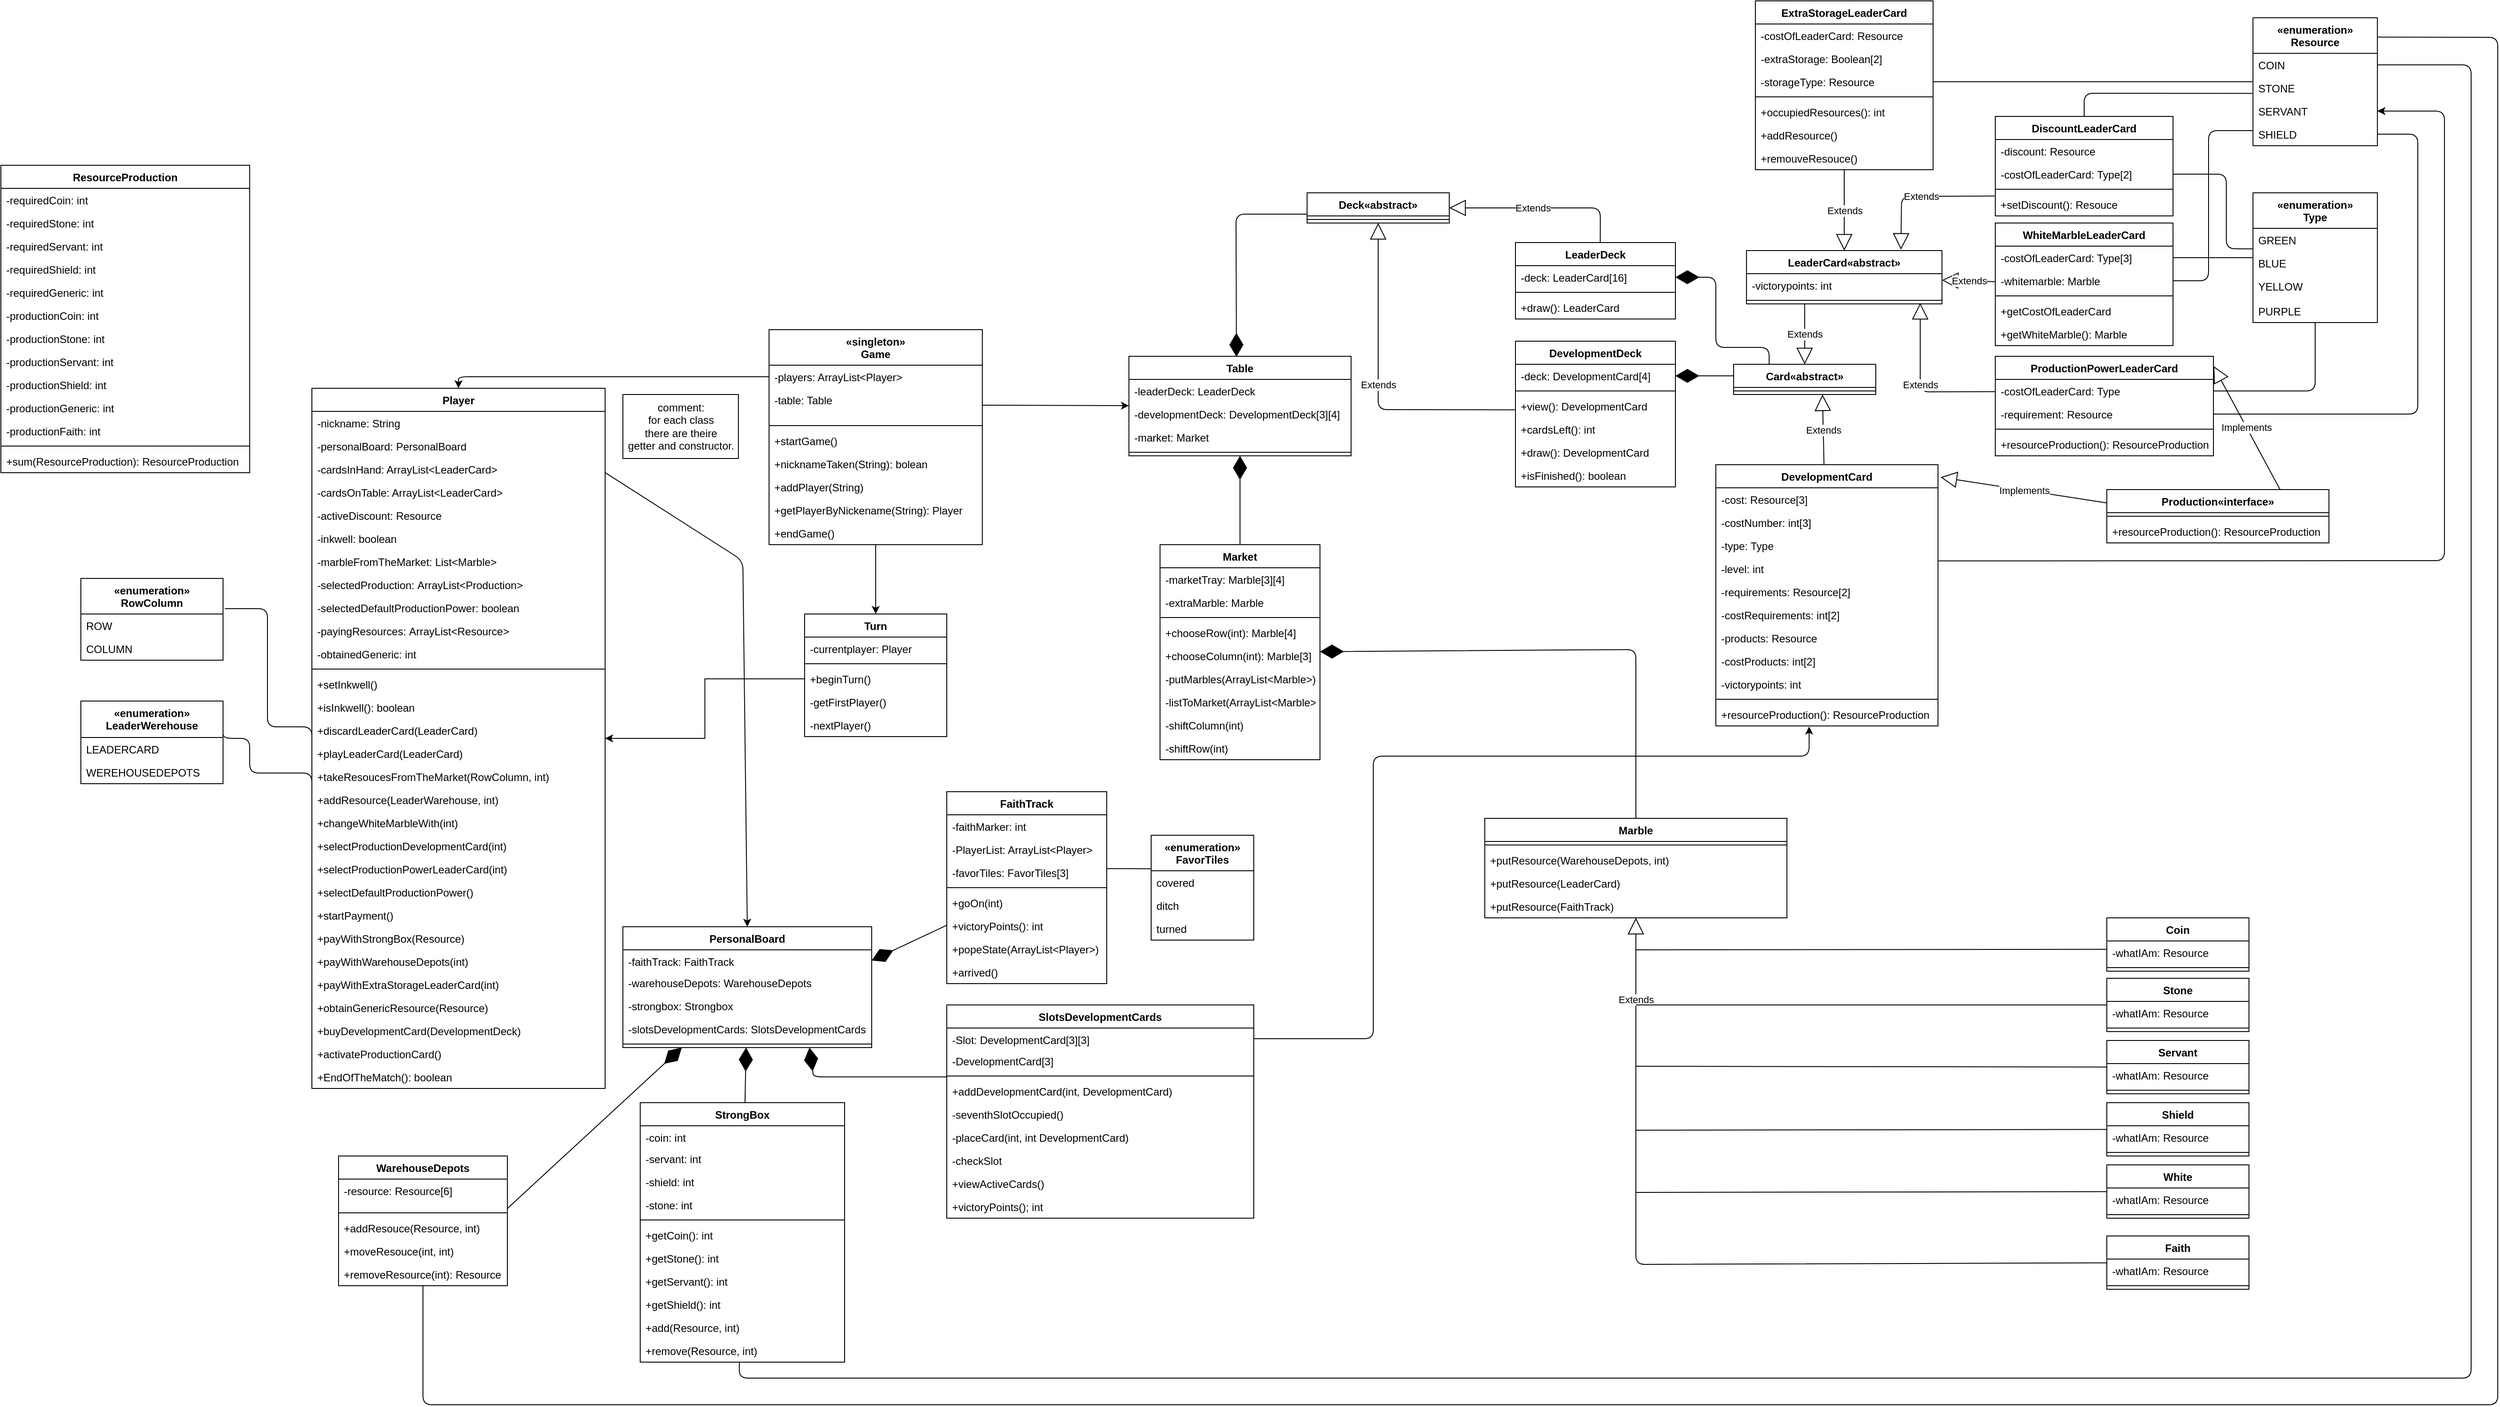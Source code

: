 <mxfile version="14.5.3" type="github">
  <diagram name="Page-1" id="e7e014a7-5840-1c2e-5031-d8a46d1fe8dd">
    <mxGraphModel dx="3284" dy="3011" grid="1" gridSize="10" guides="1" tooltips="1" connect="1" arrows="1" fold="1" page="1" pageScale="1" pageWidth="1169" pageHeight="826" background="#ffffff" math="0" shadow="0">
      <root>
        <mxCell id="0" />
        <mxCell id="1" parent="0" />
        <mxCell id="j_IWQZukRgsDgJ5B7h0S-45" value="PersonalBoard" style="swimlane;fontStyle=1;align=center;verticalAlign=top;childLayout=stackLayout;horizontal=1;startSize=26;horizontalStack=0;resizeParent=1;resizeParentMax=0;resizeLast=0;collapsible=1;marginBottom=0;" parent="1" vertex="1">
          <mxGeometry x="-1490" y="-1398" width="280" height="136" as="geometry" />
        </mxCell>
        <mxCell id="j_IWQZukRgsDgJ5B7h0S-46" value="-faithTrack: FaithTrack" style="text;strokeColor=none;fillColor=none;align=left;verticalAlign=top;spacingLeft=4;spacingRight=4;overflow=hidden;rotatable=0;points=[[0,0.5],[1,0.5]];portConstraint=eastwest;" parent="j_IWQZukRgsDgJ5B7h0S-45" vertex="1">
          <mxGeometry y="26" width="280" height="24" as="geometry" />
        </mxCell>
        <mxCell id="6MP6MsQXi6saDkDlqXph-24" value="-warehouseDepots: WarehouseDepots" style="text;strokeColor=none;fillColor=none;align=left;verticalAlign=top;spacingLeft=4;spacingRight=4;overflow=hidden;rotatable=0;points=[[0,0.5],[1,0.5]];portConstraint=eastwest;" parent="j_IWQZukRgsDgJ5B7h0S-45" vertex="1">
          <mxGeometry y="50" width="280" height="26" as="geometry" />
        </mxCell>
        <mxCell id="6MP6MsQXi6saDkDlqXph-25" value="-strongbox: Strongbox" style="text;strokeColor=none;fillColor=none;align=left;verticalAlign=top;spacingLeft=4;spacingRight=4;overflow=hidden;rotatable=0;points=[[0,0.5],[1,0.5]];portConstraint=eastwest;" parent="j_IWQZukRgsDgJ5B7h0S-45" vertex="1">
          <mxGeometry y="76" width="280" height="26" as="geometry" />
        </mxCell>
        <mxCell id="6MP6MsQXi6saDkDlqXph-26" value="-slotsDevelopmentCards: SlotsDevelopmentCards" style="text;strokeColor=none;fillColor=none;align=left;verticalAlign=top;spacingLeft=4;spacingRight=4;overflow=hidden;rotatable=0;points=[[0,0.5],[1,0.5]];portConstraint=eastwest;" parent="j_IWQZukRgsDgJ5B7h0S-45" vertex="1">
          <mxGeometry y="102" width="280" height="26" as="geometry" />
        </mxCell>
        <mxCell id="j_IWQZukRgsDgJ5B7h0S-47" value="" style="line;strokeWidth=1;fillColor=none;align=left;verticalAlign=middle;spacingTop=-1;spacingLeft=3;spacingRight=3;rotatable=0;labelPosition=right;points=[];portConstraint=eastwest;" parent="j_IWQZukRgsDgJ5B7h0S-45" vertex="1">
          <mxGeometry y="128" width="280" height="8" as="geometry" />
        </mxCell>
        <mxCell id="j_IWQZukRgsDgJ5B7h0S-62" value="«enumeration»&#xa;FavorTiles" style="swimlane;fontStyle=1;childLayout=stackLayout;horizontal=1;startSize=40;fillColor=none;horizontalStack=0;resizeParent=1;resizeParentMax=0;resizeLast=0;collapsible=1;marginBottom=0;" parent="1" vertex="1">
          <mxGeometry x="-895.5" y="-1501" width="115.5" height="118" as="geometry" />
        </mxCell>
        <mxCell id="j_IWQZukRgsDgJ5B7h0S-63" value="covered" style="text;strokeColor=none;fillColor=none;align=left;verticalAlign=top;spacingLeft=4;spacingRight=4;overflow=hidden;rotatable=0;points=[[0,0.5],[1,0.5]];portConstraint=eastwest;" parent="j_IWQZukRgsDgJ5B7h0S-62" vertex="1">
          <mxGeometry y="40" width="115.5" height="26" as="geometry" />
        </mxCell>
        <mxCell id="j_IWQZukRgsDgJ5B7h0S-64" value="ditch" style="text;strokeColor=none;fillColor=none;align=left;verticalAlign=top;spacingLeft=4;spacingRight=4;overflow=hidden;rotatable=0;points=[[0,0.5],[1,0.5]];portConstraint=eastwest;" parent="j_IWQZukRgsDgJ5B7h0S-62" vertex="1">
          <mxGeometry y="66" width="115.5" height="26" as="geometry" />
        </mxCell>
        <mxCell id="j_IWQZukRgsDgJ5B7h0S-65" value="turned" style="text;strokeColor=none;fillColor=none;align=left;verticalAlign=top;spacingLeft=4;spacingRight=4;overflow=hidden;rotatable=0;points=[[0,0.5],[1,0.5]];portConstraint=eastwest;" parent="j_IWQZukRgsDgJ5B7h0S-62" vertex="1">
          <mxGeometry y="92" width="115.5" height="26" as="geometry" />
        </mxCell>
        <mxCell id="j_IWQZukRgsDgJ5B7h0S-69" value="" style="endArrow=none;html=1;entryX=0;entryY=0.32;entryDx=0;entryDy=0;exitX=0.999;exitY=0.331;exitDx=0;exitDy=0;entryPerimeter=0;exitPerimeter=0;" parent="1" source="6MP6MsQXi6saDkDlqXph-27" target="j_IWQZukRgsDgJ5B7h0S-62" edge="1">
          <mxGeometry width="50" height="50" relative="1" as="geometry">
            <mxPoint x="-945.5" y="-1498" as="sourcePoint" />
            <mxPoint x="-695.5" y="-658" as="targetPoint" />
          </mxGeometry>
        </mxCell>
        <mxCell id="j_IWQZukRgsDgJ5B7h0S-74" value="FaithTrack" style="swimlane;fontStyle=1;align=center;verticalAlign=top;childLayout=stackLayout;horizontal=1;startSize=26;horizontalStack=0;resizeParent=1;resizeParentMax=0;resizeLast=0;collapsible=1;marginBottom=0;" parent="1" vertex="1">
          <mxGeometry x="-1125.5" y="-1550" width="180" height="216" as="geometry" />
        </mxCell>
        <mxCell id="6MP6MsQXi6saDkDlqXph-28" value="-faithMarker: int" style="text;strokeColor=none;fillColor=none;align=left;verticalAlign=top;spacingLeft=4;spacingRight=4;overflow=hidden;rotatable=0;points=[[0,0.5],[1,0.5]];portConstraint=eastwest;" parent="j_IWQZukRgsDgJ5B7h0S-74" vertex="1">
          <mxGeometry y="26" width="180" height="26" as="geometry" />
        </mxCell>
        <mxCell id="I1I3rjsC-SGCzknYV9vt-13" value="-PlayerList: ArrayList&lt;Player&gt;" style="text;strokeColor=none;fillColor=none;align=left;verticalAlign=top;spacingLeft=4;spacingRight=4;overflow=hidden;rotatable=0;points=[[0,0.5],[1,0.5]];portConstraint=eastwest;" parent="j_IWQZukRgsDgJ5B7h0S-74" vertex="1">
          <mxGeometry y="52" width="180" height="26" as="geometry" />
        </mxCell>
        <mxCell id="6MP6MsQXi6saDkDlqXph-27" value="-favorTiles: FavorTiles[3]&#xa;" style="text;strokeColor=none;fillColor=none;align=left;verticalAlign=top;spacingLeft=4;spacingRight=4;overflow=hidden;rotatable=0;points=[[0,0.5],[1,0.5]];portConstraint=eastwest;" parent="j_IWQZukRgsDgJ5B7h0S-74" vertex="1">
          <mxGeometry y="78" width="180" height="26" as="geometry" />
        </mxCell>
        <mxCell id="j_IWQZukRgsDgJ5B7h0S-76" value="" style="line;strokeWidth=1;fillColor=none;align=left;verticalAlign=middle;spacingTop=-1;spacingLeft=3;spacingRight=3;rotatable=0;labelPosition=right;points=[];portConstraint=eastwest;" parent="j_IWQZukRgsDgJ5B7h0S-74" vertex="1">
          <mxGeometry y="104" width="180" height="8" as="geometry" />
        </mxCell>
        <mxCell id="j_IWQZukRgsDgJ5B7h0S-77" value="+goOn(int)" style="text;strokeColor=none;fillColor=none;align=left;verticalAlign=top;spacingLeft=4;spacingRight=4;overflow=hidden;rotatable=0;points=[[0,0.5],[1,0.5]];portConstraint=eastwest;" parent="j_IWQZukRgsDgJ5B7h0S-74" vertex="1">
          <mxGeometry y="112" width="180" height="26" as="geometry" />
        </mxCell>
        <mxCell id="zsWBfRV9gmnBReKQ3E4T-20" value="+victoryPoints(): int" style="text;strokeColor=none;fillColor=none;align=left;verticalAlign=top;spacingLeft=4;spacingRight=4;overflow=hidden;rotatable=0;points=[[0,0.5],[1,0.5]];portConstraint=eastwest;" parent="j_IWQZukRgsDgJ5B7h0S-74" vertex="1">
          <mxGeometry y="138" width="180" height="26" as="geometry" />
        </mxCell>
        <mxCell id="zsWBfRV9gmnBReKQ3E4T-41" value="+popeState(ArrayList&lt;Player&gt;)" style="text;strokeColor=none;fillColor=none;align=left;verticalAlign=top;spacingLeft=4;spacingRight=4;overflow=hidden;rotatable=0;points=[[0,0.5],[1,0.5]];portConstraint=eastwest;" parent="j_IWQZukRgsDgJ5B7h0S-74" vertex="1">
          <mxGeometry y="164" width="180" height="26" as="geometry" />
        </mxCell>
        <mxCell id="zsWBfRV9gmnBReKQ3E4T-42" value="+arrived()" style="text;strokeColor=none;fillColor=none;align=left;verticalAlign=top;spacingLeft=4;spacingRight=4;overflow=hidden;rotatable=0;points=[[0,0.5],[1,0.5]];portConstraint=eastwest;" parent="j_IWQZukRgsDgJ5B7h0S-74" vertex="1">
          <mxGeometry y="190" width="180" height="26" as="geometry" />
        </mxCell>
        <mxCell id="j_IWQZukRgsDgJ5B7h0S-78" value="WarehouseDepots" style="swimlane;fontStyle=1;align=center;verticalAlign=top;childLayout=stackLayout;horizontal=1;startSize=26;horizontalStack=0;resizeParent=1;resizeParentMax=0;resizeLast=0;collapsible=1;marginBottom=0;" parent="1" vertex="1">
          <mxGeometry x="-1810" y="-1140" width="190" height="146" as="geometry" />
        </mxCell>
        <mxCell id="j_IWQZukRgsDgJ5B7h0S-79" value="-resource: Resource[6]" style="text;strokeColor=none;fillColor=none;align=left;verticalAlign=top;spacingLeft=4;spacingRight=4;overflow=hidden;rotatable=0;points=[[0,0.5],[1,0.5]];portConstraint=eastwest;" parent="j_IWQZukRgsDgJ5B7h0S-78" vertex="1">
          <mxGeometry y="26" width="190" height="34" as="geometry" />
        </mxCell>
        <mxCell id="j_IWQZukRgsDgJ5B7h0S-80" value="" style="line;strokeWidth=1;fillColor=none;align=left;verticalAlign=middle;spacingTop=-1;spacingLeft=3;spacingRight=3;rotatable=0;labelPosition=right;points=[];portConstraint=eastwest;" parent="j_IWQZukRgsDgJ5B7h0S-78" vertex="1">
          <mxGeometry y="60" width="190" height="8" as="geometry" />
        </mxCell>
        <mxCell id="j_IWQZukRgsDgJ5B7h0S-81" value="+addResouce(Resource, int)" style="text;strokeColor=none;fillColor=none;align=left;verticalAlign=top;spacingLeft=4;spacingRight=4;overflow=hidden;rotatable=0;points=[[0,0.5],[1,0.5]];portConstraint=eastwest;" parent="j_IWQZukRgsDgJ5B7h0S-78" vertex="1">
          <mxGeometry y="68" width="190" height="26" as="geometry" />
        </mxCell>
        <mxCell id="zsWBfRV9gmnBReKQ3E4T-17" value="+moveResouce(int, int)" style="text;strokeColor=none;fillColor=none;align=left;verticalAlign=top;spacingLeft=4;spacingRight=4;overflow=hidden;rotatable=0;points=[[0,0.5],[1,0.5]];portConstraint=eastwest;" parent="j_IWQZukRgsDgJ5B7h0S-78" vertex="1">
          <mxGeometry y="94" width="190" height="26" as="geometry" />
        </mxCell>
        <mxCell id="zsWBfRV9gmnBReKQ3E4T-18" value="+removeResource(int): Resource" style="text;strokeColor=none;fillColor=none;align=left;verticalAlign=top;spacingLeft=4;spacingRight=4;overflow=hidden;rotatable=0;points=[[0,0.5],[1,0.5]];portConstraint=eastwest;" parent="j_IWQZukRgsDgJ5B7h0S-78" vertex="1">
          <mxGeometry y="120" width="190" height="26" as="geometry" />
        </mxCell>
        <mxCell id="j_IWQZukRgsDgJ5B7h0S-86" value="StrongBox" style="swimlane;fontStyle=1;align=center;verticalAlign=top;childLayout=stackLayout;horizontal=1;startSize=26;horizontalStack=0;resizeParent=1;resizeParentMax=0;resizeLast=0;collapsible=1;marginBottom=0;" parent="1" vertex="1">
          <mxGeometry x="-1470.5" y="-1200" width="230" height="292" as="geometry" />
        </mxCell>
        <mxCell id="j_IWQZukRgsDgJ5B7h0S-87" value="-coin: int" style="text;strokeColor=none;fillColor=none;align=left;verticalAlign=top;spacingLeft=4;spacingRight=4;overflow=hidden;rotatable=0;points=[[0,0.5],[1,0.5]];portConstraint=eastwest;" parent="j_IWQZukRgsDgJ5B7h0S-86" vertex="1">
          <mxGeometry y="26" width="230" height="24" as="geometry" />
        </mxCell>
        <mxCell id="I1I3rjsC-SGCzknYV9vt-15" value="-servant: int" style="text;strokeColor=none;fillColor=none;align=left;verticalAlign=top;spacingLeft=4;spacingRight=4;overflow=hidden;rotatable=0;points=[[0,0.5],[1,0.5]];portConstraint=eastwest;" parent="j_IWQZukRgsDgJ5B7h0S-86" vertex="1">
          <mxGeometry y="50" width="230" height="26" as="geometry" />
        </mxCell>
        <mxCell id="I1I3rjsC-SGCzknYV9vt-16" value="-shield: int" style="text;strokeColor=none;fillColor=none;align=left;verticalAlign=top;spacingLeft=4;spacingRight=4;overflow=hidden;rotatable=0;points=[[0,0.5],[1,0.5]];portConstraint=eastwest;" parent="j_IWQZukRgsDgJ5B7h0S-86" vertex="1">
          <mxGeometry y="76" width="230" height="26" as="geometry" />
        </mxCell>
        <mxCell id="I1I3rjsC-SGCzknYV9vt-14" value="-stone: int" style="text;strokeColor=none;fillColor=none;align=left;verticalAlign=top;spacingLeft=4;spacingRight=4;overflow=hidden;rotatable=0;points=[[0,0.5],[1,0.5]];portConstraint=eastwest;" parent="j_IWQZukRgsDgJ5B7h0S-86" vertex="1">
          <mxGeometry y="102" width="230" height="26" as="geometry" />
        </mxCell>
        <mxCell id="j_IWQZukRgsDgJ5B7h0S-88" value="" style="line;strokeWidth=1;fillColor=none;align=left;verticalAlign=middle;spacingTop=-1;spacingLeft=3;spacingRight=3;rotatable=0;labelPosition=right;points=[];portConstraint=eastwest;" parent="j_IWQZukRgsDgJ5B7h0S-86" vertex="1">
          <mxGeometry y="128" width="230" height="8" as="geometry" />
        </mxCell>
        <mxCell id="j_IWQZukRgsDgJ5B7h0S-89" value="+getCoin(): int" style="text;strokeColor=none;fillColor=none;align=left;verticalAlign=top;spacingLeft=4;spacingRight=4;overflow=hidden;rotatable=0;points=[[0,0.5],[1,0.5]];portConstraint=eastwest;" parent="j_IWQZukRgsDgJ5B7h0S-86" vertex="1">
          <mxGeometry y="136" width="230" height="26" as="geometry" />
        </mxCell>
        <mxCell id="zsWBfRV9gmnBReKQ3E4T-8" value="+getStone(): int" style="text;strokeColor=none;fillColor=none;align=left;verticalAlign=top;spacingLeft=4;spacingRight=4;overflow=hidden;rotatable=0;points=[[0,0.5],[1,0.5]];portConstraint=eastwest;" parent="j_IWQZukRgsDgJ5B7h0S-86" vertex="1">
          <mxGeometry y="162" width="230" height="26" as="geometry" />
        </mxCell>
        <mxCell id="zsWBfRV9gmnBReKQ3E4T-10" value="+getServant(): int" style="text;strokeColor=none;fillColor=none;align=left;verticalAlign=top;spacingLeft=4;spacingRight=4;overflow=hidden;rotatable=0;points=[[0,0.5],[1,0.5]];portConstraint=eastwest;" parent="j_IWQZukRgsDgJ5B7h0S-86" vertex="1">
          <mxGeometry y="188" width="230" height="26" as="geometry" />
        </mxCell>
        <mxCell id="zsWBfRV9gmnBReKQ3E4T-11" value="+getShield(): int" style="text;strokeColor=none;fillColor=none;align=left;verticalAlign=top;spacingLeft=4;spacingRight=4;overflow=hidden;rotatable=0;points=[[0,0.5],[1,0.5]];portConstraint=eastwest;" parent="j_IWQZukRgsDgJ5B7h0S-86" vertex="1">
          <mxGeometry y="214" width="230" height="26" as="geometry" />
        </mxCell>
        <mxCell id="zsWBfRV9gmnBReKQ3E4T-12" value="+add(Resource, int)" style="text;strokeColor=none;fillColor=none;align=left;verticalAlign=top;spacingLeft=4;spacingRight=4;overflow=hidden;rotatable=0;points=[[0,0.5],[1,0.5]];portConstraint=eastwest;" parent="j_IWQZukRgsDgJ5B7h0S-86" vertex="1">
          <mxGeometry y="240" width="230" height="26" as="geometry" />
        </mxCell>
        <mxCell id="zsWBfRV9gmnBReKQ3E4T-13" value="+remove(Resource, int)" style="text;strokeColor=none;fillColor=none;align=left;verticalAlign=top;spacingLeft=4;spacingRight=4;overflow=hidden;rotatable=0;points=[[0,0.5],[1,0.5]];portConstraint=eastwest;" parent="j_IWQZukRgsDgJ5B7h0S-86" vertex="1">
          <mxGeometry y="266" width="230" height="26" as="geometry" />
        </mxCell>
        <mxCell id="j_IWQZukRgsDgJ5B7h0S-109" value="SlotsDevelopmentCards" style="swimlane;fontStyle=1;align=center;verticalAlign=top;childLayout=stackLayout;horizontal=1;startSize=26;horizontalStack=0;resizeParent=1;resizeParentMax=0;resizeLast=0;collapsible=1;marginBottom=0;" parent="1" vertex="1">
          <mxGeometry x="-1125.5" y="-1310" width="345.5" height="240" as="geometry" />
        </mxCell>
        <mxCell id="j_IWQZukRgsDgJ5B7h0S-110" value="-Slot: DevelopmentCard[3][3]&#xa;" style="text;strokeColor=none;fillColor=none;align=left;verticalAlign=top;spacingLeft=4;spacingRight=4;overflow=hidden;rotatable=0;points=[[0,0.5],[1,0.5]];portConstraint=eastwest;" parent="j_IWQZukRgsDgJ5B7h0S-109" vertex="1">
          <mxGeometry y="26" width="345.5" height="24" as="geometry" />
        </mxCell>
        <mxCell id="Tb0850ULKJEOKu3QnTIc-2" value="-DevelopmentCard[3]" style="text;strokeColor=none;fillColor=none;align=left;verticalAlign=top;spacingLeft=4;spacingRight=4;overflow=hidden;rotatable=0;points=[[0,0.5],[1,0.5]];portConstraint=eastwest;" parent="j_IWQZukRgsDgJ5B7h0S-109" vertex="1">
          <mxGeometry y="50" width="345.5" height="26" as="geometry" />
        </mxCell>
        <mxCell id="j_IWQZukRgsDgJ5B7h0S-111" value="" style="line;strokeWidth=1;fillColor=none;align=left;verticalAlign=middle;spacingTop=-1;spacingLeft=3;spacingRight=3;rotatable=0;labelPosition=right;points=[];portConstraint=eastwest;" parent="j_IWQZukRgsDgJ5B7h0S-109" vertex="1">
          <mxGeometry y="76" width="345.5" height="8" as="geometry" />
        </mxCell>
        <mxCell id="j_IWQZukRgsDgJ5B7h0S-112" value="+addDevelopmentCard(int, DevelopmentCard)" style="text;strokeColor=none;fillColor=none;align=left;verticalAlign=top;spacingLeft=4;spacingRight=4;overflow=hidden;rotatable=0;points=[[0,0.5],[1,0.5]];portConstraint=eastwest;" parent="j_IWQZukRgsDgJ5B7h0S-109" vertex="1">
          <mxGeometry y="84" width="345.5" height="26" as="geometry" />
        </mxCell>
        <mxCell id="6MP6MsQXi6saDkDlqXph-30" value="-seventhSlotOccupied()" style="text;strokeColor=none;fillColor=none;align=left;verticalAlign=top;spacingLeft=4;spacingRight=4;overflow=hidden;rotatable=0;points=[[0,0.5],[1,0.5]];portConstraint=eastwest;" parent="j_IWQZukRgsDgJ5B7h0S-109" vertex="1">
          <mxGeometry y="110" width="345.5" height="26" as="geometry" />
        </mxCell>
        <mxCell id="zsWBfRV9gmnBReKQ3E4T-14" value="-placeCard(int, int DevelopmentCard)" style="text;strokeColor=none;fillColor=none;align=left;verticalAlign=top;spacingLeft=4;spacingRight=4;overflow=hidden;rotatable=0;points=[[0,0.5],[1,0.5]];portConstraint=eastwest;" parent="j_IWQZukRgsDgJ5B7h0S-109" vertex="1">
          <mxGeometry y="136" width="345.5" height="26" as="geometry" />
        </mxCell>
        <mxCell id="Tb0850ULKJEOKu3QnTIc-1" value="-checkSlot" style="text;strokeColor=none;fillColor=none;align=left;verticalAlign=top;spacingLeft=4;spacingRight=4;overflow=hidden;rotatable=0;points=[[0,0.5],[1,0.5]];portConstraint=eastwest;" parent="j_IWQZukRgsDgJ5B7h0S-109" vertex="1">
          <mxGeometry y="162" width="345.5" height="26" as="geometry" />
        </mxCell>
        <mxCell id="zsWBfRV9gmnBReKQ3E4T-15" value="+viewActiveCards()" style="text;strokeColor=none;fillColor=none;align=left;verticalAlign=top;spacingLeft=4;spacingRight=4;overflow=hidden;rotatable=0;points=[[0,0.5],[1,0.5]];portConstraint=eastwest;" parent="j_IWQZukRgsDgJ5B7h0S-109" vertex="1">
          <mxGeometry y="188" width="345.5" height="26" as="geometry" />
        </mxCell>
        <mxCell id="Tb0850ULKJEOKu3QnTIc-3" value="+victoryPoints(); int" style="text;strokeColor=none;fillColor=none;align=left;verticalAlign=top;spacingLeft=4;spacingRight=4;overflow=hidden;rotatable=0;points=[[0,0.5],[1,0.5]];portConstraint=eastwest;" parent="j_IWQZukRgsDgJ5B7h0S-109" vertex="1">
          <mxGeometry y="214" width="345.5" height="26" as="geometry" />
        </mxCell>
        <mxCell id="j_IWQZukRgsDgJ5B7h0S-113" value="DevelopmentCard" style="swimlane;fontStyle=1;align=center;verticalAlign=top;childLayout=stackLayout;horizontal=1;startSize=26;horizontalStack=0;resizeParent=1;resizeParentMax=0;resizeLast=0;collapsible=1;marginBottom=0;" parent="1" vertex="1">
          <mxGeometry x="-260" y="-1918" width="250" height="294" as="geometry" />
        </mxCell>
        <mxCell id="j_IWQZukRgsDgJ5B7h0S-137" value="-cost: Resource[3]" style="text;strokeColor=none;fillColor=none;align=left;verticalAlign=top;spacingLeft=4;spacingRight=4;overflow=hidden;rotatable=0;points=[[0,0.5],[1,0.5]];portConstraint=eastwest;" parent="j_IWQZukRgsDgJ5B7h0S-113" vertex="1">
          <mxGeometry y="26" width="250" height="26" as="geometry" />
        </mxCell>
        <mxCell id="Tb0850ULKJEOKu3QnTIc-4" value="-costNumber: int[3]" style="text;strokeColor=none;fillColor=none;align=left;verticalAlign=top;spacingLeft=4;spacingRight=4;overflow=hidden;rotatable=0;points=[[0,0.5],[1,0.5]];portConstraint=eastwest;" parent="j_IWQZukRgsDgJ5B7h0S-113" vertex="1">
          <mxGeometry y="52" width="250" height="26" as="geometry" />
        </mxCell>
        <mxCell id="j_IWQZukRgsDgJ5B7h0S-139" value="-type: Type" style="text;strokeColor=none;fillColor=none;align=left;verticalAlign=top;spacingLeft=4;spacingRight=4;overflow=hidden;rotatable=0;points=[[0,0.5],[1,0.5]];portConstraint=eastwest;" parent="j_IWQZukRgsDgJ5B7h0S-113" vertex="1">
          <mxGeometry y="78" width="250" height="26" as="geometry" />
        </mxCell>
        <mxCell id="j_IWQZukRgsDgJ5B7h0S-138" value="-level: int" style="text;strokeColor=none;fillColor=none;align=left;verticalAlign=top;spacingLeft=4;spacingRight=4;overflow=hidden;rotatable=0;points=[[0,0.5],[1,0.5]];portConstraint=eastwest;" parent="j_IWQZukRgsDgJ5B7h0S-113" vertex="1">
          <mxGeometry y="104" width="250" height="26" as="geometry" />
        </mxCell>
        <mxCell id="j_IWQZukRgsDgJ5B7h0S-140" value="-requirements: Resource[2]" style="text;strokeColor=none;fillColor=none;align=left;verticalAlign=top;spacingLeft=4;spacingRight=4;overflow=hidden;rotatable=0;points=[[0,0.5],[1,0.5]];portConstraint=eastwest;" parent="j_IWQZukRgsDgJ5B7h0S-113" vertex="1">
          <mxGeometry y="130" width="250" height="26" as="geometry" />
        </mxCell>
        <mxCell id="Tb0850ULKJEOKu3QnTIc-5" value="-costRequirements: int[2]" style="text;strokeColor=none;fillColor=none;align=left;verticalAlign=top;spacingLeft=4;spacingRight=4;overflow=hidden;rotatable=0;points=[[0,0.5],[1,0.5]];portConstraint=eastwest;" parent="j_IWQZukRgsDgJ5B7h0S-113" vertex="1">
          <mxGeometry y="156" width="250" height="26" as="geometry" />
        </mxCell>
        <mxCell id="j_IWQZukRgsDgJ5B7h0S-142" value="-products: Resource" style="text;strokeColor=none;fillColor=none;align=left;verticalAlign=top;spacingLeft=4;spacingRight=4;overflow=hidden;rotatable=0;points=[[0,0.5],[1,0.5]];portConstraint=eastwest;" parent="j_IWQZukRgsDgJ5B7h0S-113" vertex="1">
          <mxGeometry y="182" width="250" height="26" as="geometry" />
        </mxCell>
        <mxCell id="Tb0850ULKJEOKu3QnTIc-6" value="-costProducts: int[2]" style="text;strokeColor=none;fillColor=none;align=left;verticalAlign=top;spacingLeft=4;spacingRight=4;overflow=hidden;rotatable=0;points=[[0,0.5],[1,0.5]];portConstraint=eastwest;" parent="j_IWQZukRgsDgJ5B7h0S-113" vertex="1">
          <mxGeometry y="208" width="250" height="26" as="geometry" />
        </mxCell>
        <mxCell id="j_IWQZukRgsDgJ5B7h0S-143" value="-victorypoints: int" style="text;strokeColor=none;fillColor=none;align=left;verticalAlign=top;spacingLeft=4;spacingRight=4;overflow=hidden;rotatable=0;points=[[0,0.5],[1,0.5]];portConstraint=eastwest;" parent="j_IWQZukRgsDgJ5B7h0S-113" vertex="1">
          <mxGeometry y="234" width="250" height="26" as="geometry" />
        </mxCell>
        <mxCell id="j_IWQZukRgsDgJ5B7h0S-115" value="" style="line;strokeWidth=1;fillColor=none;align=left;verticalAlign=middle;spacingTop=-1;spacingLeft=3;spacingRight=3;rotatable=0;labelPosition=right;points=[];portConstraint=eastwest;" parent="j_IWQZukRgsDgJ5B7h0S-113" vertex="1">
          <mxGeometry y="260" width="250" height="8" as="geometry" />
        </mxCell>
        <mxCell id="6MP6MsQXi6saDkDlqXph-23" value="+resourceProduction(): ResourceProduction" style="text;strokeColor=none;fillColor=none;align=left;verticalAlign=top;spacingLeft=4;spacingRight=4;overflow=hidden;rotatable=0;points=[[0,0.5],[1,0.5]];portConstraint=eastwest;" parent="j_IWQZukRgsDgJ5B7h0S-113" vertex="1">
          <mxGeometry y="268" width="250" height="26" as="geometry" />
        </mxCell>
        <mxCell id="j_IWQZukRgsDgJ5B7h0S-123" value="«enumeration»&#xa;Type" style="swimlane;fontStyle=1;childLayout=stackLayout;horizontal=1;startSize=40;fillColor=none;horizontalStack=0;resizeParent=1;resizeParentMax=0;resizeLast=0;collapsible=1;marginBottom=0;verticalAlign=top;" parent="1" vertex="1">
          <mxGeometry x="344.5" y="-2224" width="140" height="146" as="geometry" />
        </mxCell>
        <mxCell id="j_IWQZukRgsDgJ5B7h0S-124" value="GREEN" style="text;strokeColor=none;fillColor=none;align=left;verticalAlign=top;spacingLeft=4;spacingRight=4;overflow=hidden;rotatable=0;points=[[0,0.5],[1,0.5]];portConstraint=eastwest;" parent="j_IWQZukRgsDgJ5B7h0S-123" vertex="1">
          <mxGeometry y="40" width="140" height="26" as="geometry" />
        </mxCell>
        <mxCell id="j_IWQZukRgsDgJ5B7h0S-125" value="BLUE" style="text;strokeColor=none;fillColor=none;align=left;verticalAlign=top;spacingLeft=4;spacingRight=4;overflow=hidden;rotatable=0;points=[[0,0.5],[1,0.5]];portConstraint=eastwest;" parent="j_IWQZukRgsDgJ5B7h0S-123" vertex="1">
          <mxGeometry y="66" width="140" height="26" as="geometry" />
        </mxCell>
        <mxCell id="j_IWQZukRgsDgJ5B7h0S-126" value="YELLOW" style="text;strokeColor=none;fillColor=none;align=left;verticalAlign=top;spacingLeft=4;spacingRight=4;overflow=hidden;rotatable=0;points=[[0,0.5],[1,0.5]];portConstraint=eastwest;" parent="j_IWQZukRgsDgJ5B7h0S-123" vertex="1">
          <mxGeometry y="92" width="140" height="28" as="geometry" />
        </mxCell>
        <mxCell id="j_IWQZukRgsDgJ5B7h0S-127" value="PURPLE" style="text;strokeColor=none;fillColor=none;align=left;verticalAlign=top;spacingLeft=4;spacingRight=4;overflow=hidden;rotatable=0;points=[[0,0.5],[1,0.5]];portConstraint=eastwest;" parent="j_IWQZukRgsDgJ5B7h0S-123" vertex="1">
          <mxGeometry y="120" width="140" height="26" as="geometry" />
        </mxCell>
        <mxCell id="j_IWQZukRgsDgJ5B7h0S-152" value="LeaderCard«abstract»" style="swimlane;fontStyle=1;align=center;verticalAlign=top;childLayout=stackLayout;horizontal=1;startSize=26;horizontalStack=0;resizeParent=1;resizeParentMax=0;resizeLast=0;collapsible=1;marginBottom=0;" parent="1" vertex="1">
          <mxGeometry x="-225.5" y="-2159" width="220" height="60" as="geometry" />
        </mxCell>
        <mxCell id="j_IWQZukRgsDgJ5B7h0S-156" value="-victorypoints: int" style="text;strokeColor=none;fillColor=none;align=left;verticalAlign=top;spacingLeft=4;spacingRight=4;overflow=hidden;rotatable=0;points=[[0,0.5],[1,0.5]];portConstraint=eastwest;" parent="j_IWQZukRgsDgJ5B7h0S-152" vertex="1">
          <mxGeometry y="26" width="220" height="26" as="geometry" />
        </mxCell>
        <mxCell id="j_IWQZukRgsDgJ5B7h0S-154" value="" style="line;strokeWidth=1;fillColor=none;align=left;verticalAlign=middle;spacingTop=-1;spacingLeft=3;spacingRight=3;rotatable=0;labelPosition=right;points=[];portConstraint=eastwest;" parent="j_IWQZukRgsDgJ5B7h0S-152" vertex="1">
          <mxGeometry y="52" width="220" height="8" as="geometry" />
        </mxCell>
        <mxCell id="j_IWQZukRgsDgJ5B7h0S-167" value="LeaderDeck" style="swimlane;fontStyle=1;align=center;verticalAlign=top;childLayout=stackLayout;horizontal=1;startSize=26;horizontalStack=0;resizeParent=1;resizeParentMax=0;resizeLast=0;collapsible=1;marginBottom=0;" parent="1" vertex="1">
          <mxGeometry x="-485.5" y="-2168" width="180" height="86" as="geometry" />
        </mxCell>
        <mxCell id="j_IWQZukRgsDgJ5B7h0S-168" value="-deck: LeaderCard[16]" style="text;strokeColor=none;fillColor=none;align=left;verticalAlign=top;spacingLeft=4;spacingRight=4;overflow=hidden;rotatable=0;points=[[0,0.5],[1,0.5]];portConstraint=eastwest;" parent="j_IWQZukRgsDgJ5B7h0S-167" vertex="1">
          <mxGeometry y="26" width="180" height="26" as="geometry" />
        </mxCell>
        <mxCell id="j_IWQZukRgsDgJ5B7h0S-169" value="" style="line;strokeWidth=1;fillColor=none;align=left;verticalAlign=middle;spacingTop=-1;spacingLeft=3;spacingRight=3;rotatable=0;labelPosition=right;points=[];portConstraint=eastwest;" parent="j_IWQZukRgsDgJ5B7h0S-167" vertex="1">
          <mxGeometry y="52" width="180" height="8" as="geometry" />
        </mxCell>
        <mxCell id="-SuyyC4R5xekOw7VtIkT-28" value="+draw(): LeaderCard" style="text;strokeColor=none;fillColor=none;align=left;verticalAlign=top;spacingLeft=4;spacingRight=4;overflow=hidden;rotatable=0;points=[[0,0.5],[1,0.5]];portConstraint=eastwest;" parent="j_IWQZukRgsDgJ5B7h0S-167" vertex="1">
          <mxGeometry y="60" width="180" height="26" as="geometry" />
        </mxCell>
        <mxCell id="j_IWQZukRgsDgJ5B7h0S-171" value="DevelopmentDeck" style="swimlane;fontStyle=1;align=center;verticalAlign=top;childLayout=stackLayout;horizontal=1;startSize=26;horizontalStack=0;resizeParent=1;resizeParentMax=0;resizeLast=0;collapsible=1;marginBottom=0;" parent="1" vertex="1">
          <mxGeometry x="-485.5" y="-2057" width="180" height="164" as="geometry" />
        </mxCell>
        <mxCell id="j_IWQZukRgsDgJ5B7h0S-172" value="-deck: DevelopmentCard[4]" style="text;strokeColor=none;fillColor=none;align=left;verticalAlign=top;spacingLeft=4;spacingRight=4;overflow=hidden;rotatable=0;points=[[0,0.5],[1,0.5]];portConstraint=eastwest;" parent="j_IWQZukRgsDgJ5B7h0S-171" vertex="1">
          <mxGeometry y="26" width="180" height="26" as="geometry" />
        </mxCell>
        <mxCell id="j_IWQZukRgsDgJ5B7h0S-173" value="" style="line;strokeWidth=1;fillColor=none;align=left;verticalAlign=middle;spacingTop=-1;spacingLeft=3;spacingRight=3;rotatable=0;labelPosition=right;points=[];portConstraint=eastwest;" parent="j_IWQZukRgsDgJ5B7h0S-171" vertex="1">
          <mxGeometry y="52" width="180" height="8" as="geometry" />
        </mxCell>
        <mxCell id="-SuyyC4R5xekOw7VtIkT-9" value="+view(): DevelopmentCard" style="text;strokeColor=none;fillColor=none;align=left;verticalAlign=top;spacingLeft=4;spacingRight=4;overflow=hidden;rotatable=0;points=[[0,0.5],[1,0.5]];portConstraint=eastwest;" parent="j_IWQZukRgsDgJ5B7h0S-171" vertex="1">
          <mxGeometry y="60" width="180" height="26" as="geometry" />
        </mxCell>
        <mxCell id="-SuyyC4R5xekOw7VtIkT-10" value="+cardsLeft(): int" style="text;strokeColor=none;fillColor=none;align=left;verticalAlign=top;spacingLeft=4;spacingRight=4;overflow=hidden;rotatable=0;points=[[0,0.5],[1,0.5]];portConstraint=eastwest;" parent="j_IWQZukRgsDgJ5B7h0S-171" vertex="1">
          <mxGeometry y="86" width="180" height="26" as="geometry" />
        </mxCell>
        <mxCell id="j_IWQZukRgsDgJ5B7h0S-174" value="+draw(): DevelopmentCard" style="text;strokeColor=none;fillColor=none;align=left;verticalAlign=top;spacingLeft=4;spacingRight=4;overflow=hidden;rotatable=0;points=[[0,0.5],[1,0.5]];portConstraint=eastwest;" parent="j_IWQZukRgsDgJ5B7h0S-171" vertex="1">
          <mxGeometry y="112" width="180" height="26" as="geometry" />
        </mxCell>
        <mxCell id="zsWBfRV9gmnBReKQ3E4T-59" value="+isFinished(): boolean" style="text;strokeColor=none;fillColor=none;align=left;verticalAlign=top;spacingLeft=4;spacingRight=4;overflow=hidden;rotatable=0;points=[[0,0.5],[1,0.5]];portConstraint=eastwest;" parent="j_IWQZukRgsDgJ5B7h0S-171" vertex="1">
          <mxGeometry y="138" width="180" height="26" as="geometry" />
        </mxCell>
        <mxCell id="j_IWQZukRgsDgJ5B7h0S-188" value="«enumeration»&#xa;Resource" style="swimlane;fontStyle=1;childLayout=stackLayout;horizontal=1;startSize=40;fillColor=none;horizontalStack=0;resizeParent=1;resizeParentMax=0;resizeLast=0;collapsible=1;marginBottom=0;verticalAlign=top;" parent="1" vertex="1">
          <mxGeometry x="344.5" y="-2421" width="140" height="144" as="geometry" />
        </mxCell>
        <mxCell id="j_IWQZukRgsDgJ5B7h0S-189" value="COIN" style="text;strokeColor=none;fillColor=none;align=left;verticalAlign=top;spacingLeft=4;spacingRight=4;overflow=hidden;rotatable=0;points=[[0,0.5],[1,0.5]];portConstraint=eastwest;" parent="j_IWQZukRgsDgJ5B7h0S-188" vertex="1">
          <mxGeometry y="40" width="140" height="26" as="geometry" />
        </mxCell>
        <mxCell id="j_IWQZukRgsDgJ5B7h0S-190" value="STONE" style="text;strokeColor=none;fillColor=none;align=left;verticalAlign=top;spacingLeft=4;spacingRight=4;overflow=hidden;rotatable=0;points=[[0,0.5],[1,0.5]];portConstraint=eastwest;" parent="j_IWQZukRgsDgJ5B7h0S-188" vertex="1">
          <mxGeometry y="66" width="140" height="26" as="geometry" />
        </mxCell>
        <mxCell id="j_IWQZukRgsDgJ5B7h0S-191" value="SERVANT" style="text;strokeColor=none;fillColor=none;align=left;verticalAlign=top;spacingLeft=4;spacingRight=4;overflow=hidden;rotatable=0;points=[[0,0.5],[1,0.5]];portConstraint=eastwest;" parent="j_IWQZukRgsDgJ5B7h0S-188" vertex="1">
          <mxGeometry y="92" width="140" height="26" as="geometry" />
        </mxCell>
        <mxCell id="j_IWQZukRgsDgJ5B7h0S-192" value="SHIELD" style="text;strokeColor=none;fillColor=none;align=left;verticalAlign=top;spacingLeft=4;spacingRight=4;overflow=hidden;rotatable=0;points=[[0,0.5],[1,0.5]];portConstraint=eastwest;" parent="j_IWQZukRgsDgJ5B7h0S-188" vertex="1">
          <mxGeometry y="118" width="140" height="26" as="geometry" />
        </mxCell>
        <mxCell id="j_IWQZukRgsDgJ5B7h0S-193" value="DiscountLeaderCard" style="swimlane;fontStyle=1;align=center;verticalAlign=top;childLayout=stackLayout;horizontal=1;startSize=26;horizontalStack=0;resizeParent=1;resizeParentMax=0;resizeLast=0;collapsible=1;marginBottom=0;" parent="1" vertex="1">
          <mxGeometry x="54.5" y="-2310" width="200" height="112" as="geometry" />
        </mxCell>
        <mxCell id="j_IWQZukRgsDgJ5B7h0S-160" value="-discount: Resource" style="text;strokeColor=none;fillColor=none;align=left;verticalAlign=top;spacingLeft=4;spacingRight=4;overflow=hidden;rotatable=0;points=[[0,0.5],[1,0.5]];portConstraint=eastwest;" parent="j_IWQZukRgsDgJ5B7h0S-193" vertex="1">
          <mxGeometry y="26" width="200" height="26" as="geometry" />
        </mxCell>
        <mxCell id="j_IWQZukRgsDgJ5B7h0S-251" value="-costOfLeaderCard: Type[2]" style="text;strokeColor=none;fillColor=none;align=left;verticalAlign=top;spacingLeft=4;spacingRight=4;overflow=hidden;rotatable=0;points=[[0,0.5],[1,0.5]];portConstraint=eastwest;" parent="j_IWQZukRgsDgJ5B7h0S-193" vertex="1">
          <mxGeometry y="52" width="200" height="26" as="geometry" />
        </mxCell>
        <mxCell id="j_IWQZukRgsDgJ5B7h0S-195" value="" style="line;strokeWidth=1;fillColor=none;align=left;verticalAlign=middle;spacingTop=-1;spacingLeft=3;spacingRight=3;rotatable=0;labelPosition=right;points=[];portConstraint=eastwest;" parent="j_IWQZukRgsDgJ5B7h0S-193" vertex="1">
          <mxGeometry y="78" width="200" height="8" as="geometry" />
        </mxCell>
        <mxCell id="zsWBfRV9gmnBReKQ3E4T-5" value="+setDiscount(): Resouce" style="text;strokeColor=none;fillColor=none;align=left;verticalAlign=top;spacingLeft=4;spacingRight=4;overflow=hidden;rotatable=0;points=[[0,0.5],[1,0.5]];portConstraint=eastwest;" parent="j_IWQZukRgsDgJ5B7h0S-193" vertex="1">
          <mxGeometry y="86" width="200" height="26" as="geometry" />
        </mxCell>
        <mxCell id="j_IWQZukRgsDgJ5B7h0S-197" value="ExtraStorageLeaderCard" style="swimlane;fontStyle=1;align=center;verticalAlign=top;childLayout=stackLayout;horizontal=1;startSize=26;horizontalStack=0;resizeParent=1;resizeParentMax=0;resizeLast=0;collapsible=1;marginBottom=0;" parent="1" vertex="1">
          <mxGeometry x="-215.5" y="-2440" width="200" height="190" as="geometry" />
        </mxCell>
        <mxCell id="j_IWQZukRgsDgJ5B7h0S-246" value="-costOfLeaderCard: Resource" style="text;strokeColor=none;fillColor=none;align=left;verticalAlign=top;spacingLeft=4;spacingRight=4;overflow=hidden;rotatable=0;points=[[0,0.5],[1,0.5]];portConstraint=eastwest;" parent="j_IWQZukRgsDgJ5B7h0S-197" vertex="1">
          <mxGeometry y="26" width="200" height="26" as="geometry" />
        </mxCell>
        <mxCell id="j_IWQZukRgsDgJ5B7h0S-175" value="-extraStorage: Boolean[2]" style="text;strokeColor=none;fillColor=none;align=left;verticalAlign=top;spacingLeft=4;spacingRight=4;overflow=hidden;rotatable=0;points=[[0,0.5],[1,0.5]];portConstraint=eastwest;" parent="j_IWQZukRgsDgJ5B7h0S-197" vertex="1">
          <mxGeometry y="52" width="200" height="26" as="geometry" />
        </mxCell>
        <mxCell id="j_IWQZukRgsDgJ5B7h0S-236" value="-storageType: Resource" style="text;strokeColor=none;fillColor=none;align=left;verticalAlign=top;spacingLeft=4;spacingRight=4;overflow=hidden;rotatable=0;points=[[0,0.5],[1,0.5]];portConstraint=eastwest;" parent="j_IWQZukRgsDgJ5B7h0S-197" vertex="1">
          <mxGeometry y="78" width="200" height="26" as="geometry" />
        </mxCell>
        <mxCell id="j_IWQZukRgsDgJ5B7h0S-199" value="" style="line;strokeWidth=1;fillColor=none;align=left;verticalAlign=middle;spacingTop=-1;spacingLeft=3;spacingRight=3;rotatable=0;labelPosition=right;points=[];portConstraint=eastwest;" parent="j_IWQZukRgsDgJ5B7h0S-197" vertex="1">
          <mxGeometry y="104" width="200" height="8" as="geometry" />
        </mxCell>
        <mxCell id="zsWBfRV9gmnBReKQ3E4T-1" value="+occupiedResources(): int" style="text;strokeColor=none;fillColor=none;align=left;verticalAlign=top;spacingLeft=4;spacingRight=4;overflow=hidden;rotatable=0;points=[[0,0.5],[1,0.5]];portConstraint=eastwest;" parent="j_IWQZukRgsDgJ5B7h0S-197" vertex="1">
          <mxGeometry y="112" width="200" height="26" as="geometry" />
        </mxCell>
        <mxCell id="zsWBfRV9gmnBReKQ3E4T-2" value="+addResource()" style="text;strokeColor=none;fillColor=none;align=left;verticalAlign=top;spacingLeft=4;spacingRight=4;overflow=hidden;rotatable=0;points=[[0,0.5],[1,0.5]];portConstraint=eastwest;" parent="j_IWQZukRgsDgJ5B7h0S-197" vertex="1">
          <mxGeometry y="138" width="200" height="26" as="geometry" />
        </mxCell>
        <mxCell id="zsWBfRV9gmnBReKQ3E4T-3" value="+remouveResouce()" style="text;strokeColor=none;fillColor=none;align=left;verticalAlign=top;spacingLeft=4;spacingRight=4;overflow=hidden;rotatable=0;points=[[0,0.5],[1,0.5]];portConstraint=eastwest;" parent="j_IWQZukRgsDgJ5B7h0S-197" vertex="1">
          <mxGeometry y="164" width="200" height="26" as="geometry" />
        </mxCell>
        <mxCell id="j_IWQZukRgsDgJ5B7h0S-206" value="WhiteMarbleLeaderCard" style="swimlane;fontStyle=1;align=center;verticalAlign=top;childLayout=stackLayout;horizontal=1;startSize=26;horizontalStack=0;resizeParent=1;resizeParentMax=0;resizeLast=0;collapsible=1;marginBottom=0;" parent="1" vertex="1">
          <mxGeometry x="54.5" y="-2190" width="200" height="138" as="geometry" />
        </mxCell>
        <mxCell id="j_IWQZukRgsDgJ5B7h0S-244" value="-costOfLeaderCard: Type[3]" style="text;strokeColor=none;fillColor=none;align=left;verticalAlign=top;spacingLeft=4;spacingRight=4;overflow=hidden;rotatable=0;points=[[0,0.5],[1,0.5]];portConstraint=eastwest;" parent="j_IWQZukRgsDgJ5B7h0S-206" vertex="1">
          <mxGeometry y="26" width="200" height="26" as="geometry" />
        </mxCell>
        <mxCell id="j_IWQZukRgsDgJ5B7h0S-176" value="-whitemarble: Marble" style="text;strokeColor=none;fillColor=none;align=left;verticalAlign=top;spacingLeft=4;spacingRight=4;overflow=hidden;rotatable=0;points=[[0,0.5],[1,0.5]];portConstraint=eastwest;" parent="j_IWQZukRgsDgJ5B7h0S-206" vertex="1">
          <mxGeometry y="52" width="200" height="26" as="geometry" />
        </mxCell>
        <mxCell id="j_IWQZukRgsDgJ5B7h0S-208" value="" style="line;strokeWidth=1;fillColor=none;align=left;verticalAlign=middle;spacingTop=-1;spacingLeft=3;spacingRight=3;rotatable=0;labelPosition=right;points=[];portConstraint=eastwest;" parent="j_IWQZukRgsDgJ5B7h0S-206" vertex="1">
          <mxGeometry y="78" width="200" height="8" as="geometry" />
        </mxCell>
        <mxCell id="j_IWQZukRgsDgJ5B7h0S-209" value="+getCostOfLeaderCard" style="text;strokeColor=none;fillColor=none;align=left;verticalAlign=top;spacingLeft=4;spacingRight=4;overflow=hidden;rotatable=0;points=[[0,0.5],[1,0.5]];portConstraint=eastwest;" parent="j_IWQZukRgsDgJ5B7h0S-206" vertex="1">
          <mxGeometry y="86" width="200" height="26" as="geometry" />
        </mxCell>
        <mxCell id="zsWBfRV9gmnBReKQ3E4T-7" value="+getWhiteMarble(): Marble" style="text;strokeColor=none;fillColor=none;align=left;verticalAlign=top;spacingLeft=4;spacingRight=4;overflow=hidden;rotatable=0;points=[[0,0.5],[1,0.5]];portConstraint=eastwest;" parent="j_IWQZukRgsDgJ5B7h0S-206" vertex="1">
          <mxGeometry y="112" width="200" height="26" as="geometry" />
        </mxCell>
        <mxCell id="j_IWQZukRgsDgJ5B7h0S-211" value="ProductionPowerLeaderCard" style="swimlane;fontStyle=1;align=center;verticalAlign=top;childLayout=stackLayout;horizontal=1;startSize=26;horizontalStack=0;resizeParent=1;resizeParentMax=0;resizeLast=0;collapsible=1;marginBottom=0;" parent="1" vertex="1">
          <mxGeometry x="54.5" y="-2040" width="245.5" height="112" as="geometry" />
        </mxCell>
        <mxCell id="j_IWQZukRgsDgJ5B7h0S-249" value="-costOfLeaderCard: Type" style="text;strokeColor=none;fillColor=none;align=left;verticalAlign=top;spacingLeft=4;spacingRight=4;overflow=hidden;rotatable=0;points=[[0,0.5],[1,0.5]];portConstraint=eastwest;" parent="j_IWQZukRgsDgJ5B7h0S-211" vertex="1">
          <mxGeometry y="26" width="245.5" height="26" as="geometry" />
        </mxCell>
        <mxCell id="j_IWQZukRgsDgJ5B7h0S-177" value="-requirement: Resource" style="text;strokeColor=none;fillColor=none;align=left;verticalAlign=top;spacingLeft=4;spacingRight=4;overflow=hidden;rotatable=0;points=[[0,0.5],[1,0.5]];portConstraint=eastwest;" parent="j_IWQZukRgsDgJ5B7h0S-211" vertex="1">
          <mxGeometry y="52" width="245.5" height="26" as="geometry" />
        </mxCell>
        <mxCell id="j_IWQZukRgsDgJ5B7h0S-213" value="" style="line;strokeWidth=1;fillColor=none;align=left;verticalAlign=middle;spacingTop=-1;spacingLeft=3;spacingRight=3;rotatable=0;labelPosition=right;points=[];portConstraint=eastwest;" parent="j_IWQZukRgsDgJ5B7h0S-211" vertex="1">
          <mxGeometry y="78" width="245.5" height="8" as="geometry" />
        </mxCell>
        <mxCell id="6MP6MsQXi6saDkDlqXph-15" value="+resourceProduction(): ResourceProduction" style="text;strokeColor=none;fillColor=none;align=left;verticalAlign=top;spacingLeft=4;spacingRight=4;overflow=hidden;rotatable=0;points=[[0,0.5],[1,0.5]];portConstraint=eastwest;" parent="j_IWQZukRgsDgJ5B7h0S-211" vertex="1">
          <mxGeometry y="86" width="245.5" height="26" as="geometry" />
        </mxCell>
        <mxCell id="j_IWQZukRgsDgJ5B7h0S-221" value="" style="endArrow=diamondThin;endFill=1;endSize=24;html=1;entryX=1;entryY=0.5;entryDx=0;entryDy=0;exitX=0.25;exitY=0;exitDx=0;exitDy=0;" parent="1" source="e2Iy07mbepDIcA7AyD_o-29" target="j_IWQZukRgsDgJ5B7h0S-168" edge="1">
          <mxGeometry width="160" relative="1" as="geometry">
            <mxPoint x="-1130" y="-84" as="sourcePoint" />
            <mxPoint x="-970" y="-84" as="targetPoint" />
            <Array as="points">
              <mxPoint x="-200" y="-2050" />
              <mxPoint x="-260" y="-2050" />
              <mxPoint x="-260" y="-2129" />
            </Array>
          </mxGeometry>
        </mxCell>
        <mxCell id="j_IWQZukRgsDgJ5B7h0S-222" value="" style="endArrow=diamondThin;endFill=1;endSize=24;html=1;entryX=1;entryY=0.5;entryDx=0;entryDy=0;exitX=0;exitY=0.38;exitDx=0;exitDy=0;exitPerimeter=0;" parent="1" source="e2Iy07mbepDIcA7AyD_o-29" target="j_IWQZukRgsDgJ5B7h0S-172" edge="1">
          <mxGeometry width="160" relative="1" as="geometry">
            <mxPoint x="-1120" y="176" as="sourcePoint" />
            <mxPoint x="-960" y="176" as="targetPoint" />
            <Array as="points">
              <mxPoint x="-250" y="-2018" />
            </Array>
          </mxGeometry>
        </mxCell>
        <mxCell id="j_IWQZukRgsDgJ5B7h0S-225" value="Extends" style="endArrow=block;endSize=16;endFill=0;html=1;exitX=-0.004;exitY=0.141;exitDx=0;exitDy=0;exitPerimeter=0;entryX=0.79;entryY=-0.017;entryDx=0;entryDy=0;entryPerimeter=0;" parent="1" source="zsWBfRV9gmnBReKQ3E4T-5" target="j_IWQZukRgsDgJ5B7h0S-152" edge="1">
          <mxGeometry width="160" relative="1" as="geometry">
            <mxPoint x="-850" y="-144" as="sourcePoint" />
            <mxPoint x="-563.671" y="-230" as="targetPoint" />
            <Array as="points">
              <mxPoint x="-51" y="-2220" />
            </Array>
          </mxGeometry>
        </mxCell>
        <mxCell id="j_IWQZukRgsDgJ5B7h0S-226" value="Extends" style="endArrow=block;endSize=16;endFill=0;html=1;" parent="1" source="j_IWQZukRgsDgJ5B7h0S-197" target="j_IWQZukRgsDgJ5B7h0S-152" edge="1">
          <mxGeometry width="160" relative="1" as="geometry">
            <mxPoint x="-640" y="-124" as="sourcePoint" />
            <mxPoint x="-530.6" y="-230" as="targetPoint" />
          </mxGeometry>
        </mxCell>
        <mxCell id="j_IWQZukRgsDgJ5B7h0S-228" value="Extends" style="endArrow=block;endSize=16;endFill=0;html=1;exitX=-0.001;exitY=0.531;exitDx=0;exitDy=0;exitPerimeter=0;" parent="1" source="j_IWQZukRgsDgJ5B7h0S-249" edge="1">
          <mxGeometry width="160" relative="1" as="geometry">
            <mxPoint x="-660" y="-134" as="sourcePoint" />
            <mxPoint x="-30" y="-2100" as="targetPoint" />
            <Array as="points">
              <mxPoint x="-30" y="-2000" />
            </Array>
          </mxGeometry>
        </mxCell>
        <mxCell id="j_IWQZukRgsDgJ5B7h0S-238" value="" style="endArrow=none;html=1;exitX=1;exitY=0.5;exitDx=0;exitDy=0;" parent="1" source="j_IWQZukRgsDgJ5B7h0S-236" target="j_IWQZukRgsDgJ5B7h0S-188" edge="1">
          <mxGeometry width="50" height="50" relative="1" as="geometry">
            <mxPoint x="-320" y="-374" as="sourcePoint" />
            <mxPoint x="-270" y="-424" as="targetPoint" />
          </mxGeometry>
        </mxCell>
        <mxCell id="j_IWQZukRgsDgJ5B7h0S-245" value="Extends" style="endArrow=block;endSize=16;endFill=0;html=1;" parent="1" source="j_IWQZukRgsDgJ5B7h0S-206" target="j_IWQZukRgsDgJ5B7h0S-152" edge="1">
          <mxGeometry width="160" relative="1" as="geometry">
            <mxPoint x="-660" y="-214" as="sourcePoint" />
            <mxPoint x="-500" y="-214" as="targetPoint" />
          </mxGeometry>
        </mxCell>
        <mxCell id="j_IWQZukRgsDgJ5B7h0S-257" value="" style="endArrow=none;html=1;exitX=1;exitY=0.5;exitDx=0;exitDy=0;entryX=0.004;entryY=0.89;entryDx=0;entryDy=0;entryPerimeter=0;" parent="1" source="j_IWQZukRgsDgJ5B7h0S-251" target="j_IWQZukRgsDgJ5B7h0S-124" edge="1">
          <mxGeometry width="50" height="50" relative="1" as="geometry">
            <mxPoint x="-210" y="146" as="sourcePoint" />
            <mxPoint x="-160" y="96" as="targetPoint" />
            <Array as="points">
              <mxPoint x="314.5" y="-2245" />
              <mxPoint x="314.5" y="-2161" />
            </Array>
          </mxGeometry>
        </mxCell>
        <mxCell id="j_IWQZukRgsDgJ5B7h0S-258" value="" style="endArrow=none;html=1;exitX=1;exitY=0.5;exitDx=0;exitDy=0;" parent="1" source="j_IWQZukRgsDgJ5B7h0S-244" target="j_IWQZukRgsDgJ5B7h0S-123" edge="1">
          <mxGeometry width="50" height="50" relative="1" as="geometry">
            <mxPoint x="-800" y="76" as="sourcePoint" />
            <mxPoint x="261.836" y="-1950" as="targetPoint" />
          </mxGeometry>
        </mxCell>
        <mxCell id="j_IWQZukRgsDgJ5B7h0S-274" value="Market" style="swimlane;fontStyle=1;align=center;verticalAlign=top;childLayout=stackLayout;horizontal=1;startSize=26;horizontalStack=0;resizeParent=1;resizeParentMax=0;resizeLast=0;collapsible=1;marginBottom=0;" parent="1" vertex="1">
          <mxGeometry x="-885.5" y="-1828" width="180" height="242" as="geometry" />
        </mxCell>
        <mxCell id="j_IWQZukRgsDgJ5B7h0S-275" value="-marketTray: Marble[3][4]" style="text;strokeColor=none;fillColor=none;align=left;verticalAlign=top;spacingLeft=4;spacingRight=4;overflow=hidden;rotatable=0;points=[[0,0.5],[1,0.5]];portConstraint=eastwest;" parent="j_IWQZukRgsDgJ5B7h0S-274" vertex="1">
          <mxGeometry y="26" width="180" height="26" as="geometry" />
        </mxCell>
        <mxCell id="j_IWQZukRgsDgJ5B7h0S-278" value="-extraMarble: Marble" style="text;strokeColor=none;fillColor=none;align=left;verticalAlign=top;spacingLeft=4;spacingRight=4;overflow=hidden;rotatable=0;points=[[0,0.5],[1,0.5]];portConstraint=eastwest;" parent="j_IWQZukRgsDgJ5B7h0S-274" vertex="1">
          <mxGeometry y="52" width="180" height="26" as="geometry" />
        </mxCell>
        <mxCell id="j_IWQZukRgsDgJ5B7h0S-276" value="" style="line;strokeWidth=1;fillColor=none;align=left;verticalAlign=middle;spacingTop=-1;spacingLeft=3;spacingRight=3;rotatable=0;labelPosition=right;points=[];portConstraint=eastwest;" parent="j_IWQZukRgsDgJ5B7h0S-274" vertex="1">
          <mxGeometry y="78" width="180" height="8" as="geometry" />
        </mxCell>
        <mxCell id="zsWBfRV9gmnBReKQ3E4T-46" value="+chooseRow(int): Marble[4]" style="text;strokeColor=none;fillColor=none;align=left;verticalAlign=top;spacingLeft=4;spacingRight=4;overflow=hidden;rotatable=0;points=[[0,0.5],[1,0.5]];portConstraint=eastwest;" parent="j_IWQZukRgsDgJ5B7h0S-274" vertex="1">
          <mxGeometry y="86" width="180" height="26" as="geometry" />
        </mxCell>
        <mxCell id="zsWBfRV9gmnBReKQ3E4T-47" value="+chooseColumn(int): Marble[3]" style="text;strokeColor=none;fillColor=none;align=left;verticalAlign=top;spacingLeft=4;spacingRight=4;overflow=hidden;rotatable=0;points=[[0,0.5],[1,0.5]];portConstraint=eastwest;" parent="j_IWQZukRgsDgJ5B7h0S-274" vertex="1">
          <mxGeometry y="112" width="180" height="26" as="geometry" />
        </mxCell>
        <mxCell id="I1I3rjsC-SGCzknYV9vt-3" value="-putMarbles(ArrayList&lt;Marble&gt;)" style="text;strokeColor=none;fillColor=none;align=left;verticalAlign=top;spacingLeft=4;spacingRight=4;overflow=hidden;rotatable=0;points=[[0,0.5],[1,0.5]];portConstraint=eastwest;" parent="j_IWQZukRgsDgJ5B7h0S-274" vertex="1">
          <mxGeometry y="138" width="180" height="26" as="geometry" />
        </mxCell>
        <mxCell id="I1I3rjsC-SGCzknYV9vt-4" value="-listToMarket(ArrayList&lt;Marble&gt;)" style="text;strokeColor=none;fillColor=none;align=left;verticalAlign=top;spacingLeft=4;spacingRight=4;overflow=hidden;rotatable=0;points=[[0,0.5],[1,0.5]];portConstraint=eastwest;" parent="j_IWQZukRgsDgJ5B7h0S-274" vertex="1">
          <mxGeometry y="164" width="180" height="26" as="geometry" />
        </mxCell>
        <mxCell id="I1I3rjsC-SGCzknYV9vt-6" value="-shiftColumn(int)" style="text;strokeColor=none;fillColor=none;align=left;verticalAlign=top;spacingLeft=4;spacingRight=4;overflow=hidden;rotatable=0;points=[[0,0.5],[1,0.5]];portConstraint=eastwest;" parent="j_IWQZukRgsDgJ5B7h0S-274" vertex="1">
          <mxGeometry y="190" width="180" height="26" as="geometry" />
        </mxCell>
        <mxCell id="I1I3rjsC-SGCzknYV9vt-5" value="-shiftRow(int)" style="text;strokeColor=none;fillColor=none;align=left;verticalAlign=top;spacingLeft=4;spacingRight=4;overflow=hidden;rotatable=0;points=[[0,0.5],[1,0.5]];portConstraint=eastwest;" parent="j_IWQZukRgsDgJ5B7h0S-274" vertex="1">
          <mxGeometry y="216" width="180" height="26" as="geometry" />
        </mxCell>
        <mxCell id="j_IWQZukRgsDgJ5B7h0S-279" value="Table" style="swimlane;fontStyle=1;align=center;verticalAlign=top;childLayout=stackLayout;horizontal=1;startSize=26;horizontalStack=0;resizeParent=1;resizeParentMax=0;resizeLast=0;collapsible=1;marginBottom=0;" parent="1" vertex="1">
          <mxGeometry x="-920.5" y="-2040" width="250" height="112" as="geometry" />
        </mxCell>
        <mxCell id="j_IWQZukRgsDgJ5B7h0S-290" value="-leaderDeck: LeaderDeck" style="text;strokeColor=none;fillColor=none;align=left;verticalAlign=top;spacingLeft=4;spacingRight=4;overflow=hidden;rotatable=0;points=[[0,0.5],[1,0.5]];portConstraint=eastwest;" parent="j_IWQZukRgsDgJ5B7h0S-279" vertex="1">
          <mxGeometry y="26" width="250" height="26" as="geometry" />
        </mxCell>
        <mxCell id="j_IWQZukRgsDgJ5B7h0S-291" value="-developmentDeck: DevelopmentDeck[3][4]" style="text;strokeColor=none;fillColor=none;align=left;verticalAlign=top;spacingLeft=4;spacingRight=4;overflow=hidden;rotatable=0;points=[[0,0.5],[1,0.5]];portConstraint=eastwest;" parent="j_IWQZukRgsDgJ5B7h0S-279" vertex="1">
          <mxGeometry y="52" width="250" height="26" as="geometry" />
        </mxCell>
        <mxCell id="j_IWQZukRgsDgJ5B7h0S-283" value="-market: Market" style="text;strokeColor=none;fillColor=none;align=left;verticalAlign=top;spacingLeft=4;spacingRight=4;overflow=hidden;rotatable=0;points=[[0,0.5],[1,0.5]];portConstraint=eastwest;" parent="j_IWQZukRgsDgJ5B7h0S-279" vertex="1">
          <mxGeometry y="78" width="250" height="26" as="geometry" />
        </mxCell>
        <mxCell id="j_IWQZukRgsDgJ5B7h0S-281" value="" style="line;strokeWidth=1;fillColor=none;align=left;verticalAlign=middle;spacingTop=-1;spacingLeft=3;spacingRight=3;rotatable=0;labelPosition=right;points=[];portConstraint=eastwest;" parent="j_IWQZukRgsDgJ5B7h0S-279" vertex="1">
          <mxGeometry y="104" width="250" height="8" as="geometry" />
        </mxCell>
        <mxCell id="j_IWQZukRgsDgJ5B7h0S-284" value="Player" style="swimlane;fontStyle=1;align=center;verticalAlign=top;childLayout=stackLayout;horizontal=1;startSize=26;horizontalStack=0;resizeParent=1;resizeParentMax=0;resizeLast=0;collapsible=1;marginBottom=0;" parent="1" vertex="1">
          <mxGeometry x="-1840" y="-2004" width="330" height="788" as="geometry" />
        </mxCell>
        <mxCell id="zsWBfRV9gmnBReKQ3E4T-29" value="-nickname: String" style="text;strokeColor=none;fillColor=none;align=left;verticalAlign=top;spacingLeft=4;spacingRight=4;overflow=hidden;rotatable=0;points=[[0,0.5],[1,0.5]];portConstraint=eastwest;" parent="j_IWQZukRgsDgJ5B7h0S-284" vertex="1">
          <mxGeometry y="26" width="330" height="26" as="geometry" />
        </mxCell>
        <mxCell id="j_IWQZukRgsDgJ5B7h0S-285" value="-personalBoard: PersonalBoard" style="text;strokeColor=none;fillColor=none;align=left;verticalAlign=top;spacingLeft=4;spacingRight=4;overflow=hidden;rotatable=0;points=[[0,0.5],[1,0.5]];portConstraint=eastwest;" parent="j_IWQZukRgsDgJ5B7h0S-284" vertex="1">
          <mxGeometry y="52" width="330" height="26" as="geometry" />
        </mxCell>
        <mxCell id="j_IWQZukRgsDgJ5B7h0S-288" value="-cardsInHand: ArrayList&lt;LeaderCard&gt;" style="text;strokeColor=none;fillColor=none;align=left;verticalAlign=top;spacingLeft=4;spacingRight=4;overflow=hidden;rotatable=0;points=[[0,0.5],[1,0.5]];portConstraint=eastwest;" parent="j_IWQZukRgsDgJ5B7h0S-284" vertex="1">
          <mxGeometry y="78" width="330" height="26" as="geometry" />
        </mxCell>
        <mxCell id="zsWBfRV9gmnBReKQ3E4T-6" value="-cardsOnTable: ArrayList&lt;LeaderCard&gt;" style="text;strokeColor=none;fillColor=none;align=left;verticalAlign=top;spacingLeft=4;spacingRight=4;overflow=hidden;rotatable=0;points=[[0,0.5],[1,0.5]];portConstraint=eastwest;" parent="j_IWQZukRgsDgJ5B7h0S-284" vertex="1">
          <mxGeometry y="104" width="330" height="26" as="geometry" />
        </mxCell>
        <mxCell id="e2Iy07mbepDIcA7AyD_o-33" value="-activeDiscount: Resource" style="text;strokeColor=none;fillColor=none;align=left;verticalAlign=top;spacingLeft=4;spacingRight=4;overflow=hidden;rotatable=0;points=[[0,0.5],[1,0.5]];portConstraint=eastwest;" parent="j_IWQZukRgsDgJ5B7h0S-284" vertex="1">
          <mxGeometry y="130" width="330" height="26" as="geometry" />
        </mxCell>
        <mxCell id="j_IWQZukRgsDgJ5B7h0S-289" value="-inkwell: boolean" style="text;strokeColor=none;fillColor=none;align=left;verticalAlign=top;spacingLeft=4;spacingRight=4;overflow=hidden;rotatable=0;points=[[0,0.5],[1,0.5]];portConstraint=eastwest;" parent="j_IWQZukRgsDgJ5B7h0S-284" vertex="1">
          <mxGeometry y="156" width="330" height="26" as="geometry" />
        </mxCell>
        <mxCell id="bMicbcqdzmjaKOhH1kFO-9" value="-marbleFromTheMarket: List&lt;Marble&gt;" style="text;strokeColor=none;fillColor=none;align=left;verticalAlign=top;spacingLeft=4;spacingRight=4;overflow=hidden;rotatable=0;points=[[0,0.5],[1,0.5]];portConstraint=eastwest;" parent="j_IWQZukRgsDgJ5B7h0S-284" vertex="1">
          <mxGeometry y="182" width="330" height="26" as="geometry" />
        </mxCell>
        <mxCell id="3B-92UQkA-Mj99n0AdDV-8" value="-selectedProduction: ArrayList&lt;Production&gt;" style="text;strokeColor=none;fillColor=none;align=left;verticalAlign=top;spacingLeft=4;spacingRight=4;overflow=hidden;rotatable=0;points=[[0,0.5],[1,0.5]];portConstraint=eastwest;" vertex="1" parent="j_IWQZukRgsDgJ5B7h0S-284">
          <mxGeometry y="208" width="330" height="26" as="geometry" />
        </mxCell>
        <mxCell id="3B-92UQkA-Mj99n0AdDV-9" value="-selectedDefaultProductionPower: boolean" style="text;strokeColor=none;fillColor=none;align=left;verticalAlign=top;spacingLeft=4;spacingRight=4;overflow=hidden;rotatable=0;points=[[0,0.5],[1,0.5]];portConstraint=eastwest;" vertex="1" parent="j_IWQZukRgsDgJ5B7h0S-284">
          <mxGeometry y="234" width="330" height="26" as="geometry" />
        </mxCell>
        <mxCell id="3B-92UQkA-Mj99n0AdDV-10" value="-payingResources: ArrayList&lt;Resource&gt;" style="text;strokeColor=none;fillColor=none;align=left;verticalAlign=top;spacingLeft=4;spacingRight=4;overflow=hidden;rotatable=0;points=[[0,0.5],[1,0.5]];portConstraint=eastwest;" vertex="1" parent="j_IWQZukRgsDgJ5B7h0S-284">
          <mxGeometry y="260" width="330" height="26" as="geometry" />
        </mxCell>
        <mxCell id="3B-92UQkA-Mj99n0AdDV-11" value="-obtainedGeneric: int" style="text;strokeColor=none;fillColor=none;align=left;verticalAlign=top;spacingLeft=4;spacingRight=4;overflow=hidden;rotatable=0;points=[[0,0.5],[1,0.5]];portConstraint=eastwest;" vertex="1" parent="j_IWQZukRgsDgJ5B7h0S-284">
          <mxGeometry y="286" width="330" height="26" as="geometry" />
        </mxCell>
        <mxCell id="j_IWQZukRgsDgJ5B7h0S-286" value="" style="line;strokeWidth=1;fillColor=none;align=left;verticalAlign=middle;spacingTop=-1;spacingLeft=3;spacingRight=3;rotatable=0;labelPosition=right;points=[];portConstraint=eastwest;" parent="j_IWQZukRgsDgJ5B7h0S-284" vertex="1">
          <mxGeometry y="312" width="330" height="8" as="geometry" />
        </mxCell>
        <mxCell id="3B-92UQkA-Mj99n0AdDV-12" value="+setInkwell()" style="text;strokeColor=none;fillColor=none;align=left;verticalAlign=top;spacingLeft=4;spacingRight=4;overflow=hidden;rotatable=0;points=[[0,0.5],[1,0.5]];portConstraint=eastwest;" vertex="1" parent="j_IWQZukRgsDgJ5B7h0S-284">
          <mxGeometry y="320" width="330" height="26" as="geometry" />
        </mxCell>
        <mxCell id="3B-92UQkA-Mj99n0AdDV-13" value="+isInkwell(): boolean" style="text;strokeColor=none;fillColor=none;align=left;verticalAlign=top;spacingLeft=4;spacingRight=4;overflow=hidden;rotatable=0;points=[[0,0.5],[1,0.5]];portConstraint=eastwest;" vertex="1" parent="j_IWQZukRgsDgJ5B7h0S-284">
          <mxGeometry y="346" width="330" height="26" as="geometry" />
        </mxCell>
        <mxCell id="zsWBfRV9gmnBReKQ3E4T-48" value="+discardLeaderCard(LeaderCard)" style="text;strokeColor=none;fillColor=none;align=left;verticalAlign=top;spacingLeft=4;spacingRight=4;overflow=hidden;rotatable=0;points=[[0,0.5],[1,0.5]];portConstraint=eastwest;" parent="j_IWQZukRgsDgJ5B7h0S-284" vertex="1">
          <mxGeometry y="372" width="330" height="26" as="geometry" />
        </mxCell>
        <mxCell id="zsWBfRV9gmnBReKQ3E4T-49" value="+playLeaderCard(LeaderCard)" style="text;strokeColor=none;fillColor=none;align=left;verticalAlign=top;spacingLeft=4;spacingRight=4;overflow=hidden;rotatable=0;points=[[0,0.5],[1,0.5]];portConstraint=eastwest;" parent="j_IWQZukRgsDgJ5B7h0S-284" vertex="1">
          <mxGeometry y="398" width="330" height="26" as="geometry" />
        </mxCell>
        <mxCell id="zsWBfRV9gmnBReKQ3E4T-50" value="+takeResoucesFromTheMarket(RowColumn, int)" style="text;strokeColor=none;fillColor=none;align=left;verticalAlign=top;spacingLeft=4;spacingRight=4;overflow=hidden;rotatable=0;points=[[0,0.5],[1,0.5]];portConstraint=eastwest;" parent="j_IWQZukRgsDgJ5B7h0S-284" vertex="1">
          <mxGeometry y="424" width="330" height="26" as="geometry" />
        </mxCell>
        <mxCell id="3B-92UQkA-Mj99n0AdDV-14" value="+addResource(LeaderWarehouse, int)" style="text;strokeColor=none;fillColor=none;align=left;verticalAlign=top;spacingLeft=4;spacingRight=4;overflow=hidden;rotatable=0;points=[[0,0.5],[1,0.5]];portConstraint=eastwest;" vertex="1" parent="j_IWQZukRgsDgJ5B7h0S-284">
          <mxGeometry y="450" width="330" height="26" as="geometry" />
        </mxCell>
        <mxCell id="3B-92UQkA-Mj99n0AdDV-15" value="+changeWhiteMarbleWith(int)" style="text;strokeColor=none;fillColor=none;align=left;verticalAlign=top;spacingLeft=4;spacingRight=4;overflow=hidden;rotatable=0;points=[[0,0.5],[1,0.5]];portConstraint=eastwest;" vertex="1" parent="j_IWQZukRgsDgJ5B7h0S-284">
          <mxGeometry y="476" width="330" height="26" as="geometry" />
        </mxCell>
        <mxCell id="3B-92UQkA-Mj99n0AdDV-16" value="+selectProductionDevelopmentCard(int)" style="text;strokeColor=none;fillColor=none;align=left;verticalAlign=top;spacingLeft=4;spacingRight=4;overflow=hidden;rotatable=0;points=[[0,0.5],[1,0.5]];portConstraint=eastwest;" vertex="1" parent="j_IWQZukRgsDgJ5B7h0S-284">
          <mxGeometry y="502" width="330" height="26" as="geometry" />
        </mxCell>
        <mxCell id="3B-92UQkA-Mj99n0AdDV-17" value="+selectProductionPowerLeaderCard(int)" style="text;strokeColor=none;fillColor=none;align=left;verticalAlign=top;spacingLeft=4;spacingRight=4;overflow=hidden;rotatable=0;points=[[0,0.5],[1,0.5]];portConstraint=eastwest;" vertex="1" parent="j_IWQZukRgsDgJ5B7h0S-284">
          <mxGeometry y="528" width="330" height="26" as="geometry" />
        </mxCell>
        <mxCell id="3B-92UQkA-Mj99n0AdDV-18" value="+selectDefaultProductionPower()" style="text;strokeColor=none;fillColor=none;align=left;verticalAlign=top;spacingLeft=4;spacingRight=4;overflow=hidden;rotatable=0;points=[[0,0.5],[1,0.5]];portConstraint=eastwest;" vertex="1" parent="j_IWQZukRgsDgJ5B7h0S-284">
          <mxGeometry y="554" width="330" height="26" as="geometry" />
        </mxCell>
        <mxCell id="3B-92UQkA-Mj99n0AdDV-19" value="+startPayment()" style="text;strokeColor=none;fillColor=none;align=left;verticalAlign=top;spacingLeft=4;spacingRight=4;overflow=hidden;rotatable=0;points=[[0,0.5],[1,0.5]];portConstraint=eastwest;" vertex="1" parent="j_IWQZukRgsDgJ5B7h0S-284">
          <mxGeometry y="580" width="330" height="26" as="geometry" />
        </mxCell>
        <mxCell id="3B-92UQkA-Mj99n0AdDV-20" value="+payWithStrongBox(Resource)" style="text;strokeColor=none;fillColor=none;align=left;verticalAlign=top;spacingLeft=4;spacingRight=4;overflow=hidden;rotatable=0;points=[[0,0.5],[1,0.5]];portConstraint=eastwest;" vertex="1" parent="j_IWQZukRgsDgJ5B7h0S-284">
          <mxGeometry y="606" width="330" height="26" as="geometry" />
        </mxCell>
        <mxCell id="3B-92UQkA-Mj99n0AdDV-21" value="+payWithWarehouseDepots(int)" style="text;strokeColor=none;fillColor=none;align=left;verticalAlign=top;spacingLeft=4;spacingRight=4;overflow=hidden;rotatable=0;points=[[0,0.5],[1,0.5]];portConstraint=eastwest;" vertex="1" parent="j_IWQZukRgsDgJ5B7h0S-284">
          <mxGeometry y="632" width="330" height="26" as="geometry" />
        </mxCell>
        <mxCell id="3B-92UQkA-Mj99n0AdDV-22" value="+payWithExtraStorageLeaderCard(int)" style="text;strokeColor=none;fillColor=none;align=left;verticalAlign=top;spacingLeft=4;spacingRight=4;overflow=hidden;rotatable=0;points=[[0,0.5],[1,0.5]];portConstraint=eastwest;" vertex="1" parent="j_IWQZukRgsDgJ5B7h0S-284">
          <mxGeometry y="658" width="330" height="26" as="geometry" />
        </mxCell>
        <mxCell id="3B-92UQkA-Mj99n0AdDV-23" value="+obtainGenericResource(Resource)" style="text;strokeColor=none;fillColor=none;align=left;verticalAlign=top;spacingLeft=4;spacingRight=4;overflow=hidden;rotatable=0;points=[[0,0.5],[1,0.5]];portConstraint=eastwest;" vertex="1" parent="j_IWQZukRgsDgJ5B7h0S-284">
          <mxGeometry y="684" width="330" height="26" as="geometry" />
        </mxCell>
        <mxCell id="3B-92UQkA-Mj99n0AdDV-25" value="+buyDevelopmentCard(DevelopmentDeck)" style="text;strokeColor=none;fillColor=none;align=left;verticalAlign=top;spacingLeft=4;spacingRight=4;overflow=hidden;rotatable=0;points=[[0,0.5],[1,0.5]];portConstraint=eastwest;" vertex="1" parent="j_IWQZukRgsDgJ5B7h0S-284">
          <mxGeometry y="710" width="330" height="26" as="geometry" />
        </mxCell>
        <mxCell id="zsWBfRV9gmnBReKQ3E4T-56" value="+activateProductionCard()" style="text;strokeColor=none;fillColor=none;align=left;verticalAlign=top;spacingLeft=4;spacingRight=4;overflow=hidden;rotatable=0;points=[[0,0.5],[1,0.5]];portConstraint=eastwest;" parent="j_IWQZukRgsDgJ5B7h0S-284" vertex="1">
          <mxGeometry y="736" width="330" height="26" as="geometry" />
        </mxCell>
        <mxCell id="zsWBfRV9gmnBReKQ3E4T-63" value="+EndOfTheMatch(): boolean" style="text;strokeColor=none;fillColor=none;align=left;verticalAlign=top;spacingLeft=4;spacingRight=4;overflow=hidden;rotatable=0;points=[[0,0.5],[1,0.5]];portConstraint=eastwest;" parent="j_IWQZukRgsDgJ5B7h0S-284" vertex="1">
          <mxGeometry y="762" width="330" height="26" as="geometry" />
        </mxCell>
        <mxCell id="j_IWQZukRgsDgJ5B7h0S-292" value="" style="endArrow=diamondThin;endFill=1;endSize=24;html=1;" parent="1" source="j_IWQZukRgsDgJ5B7h0S-274" target="j_IWQZukRgsDgJ5B7h0S-279" edge="1">
          <mxGeometry width="160" relative="1" as="geometry">
            <mxPoint x="-545.5" y="-1298" as="sourcePoint" />
            <mxPoint x="-785.5" y="-1930" as="targetPoint" />
          </mxGeometry>
        </mxCell>
        <mxCell id="j_IWQZukRgsDgJ5B7h0S-299" value="" style="endArrow=diamondThin;endFill=1;endSize=24;html=1;entryX=0.75;entryY=1;entryDx=0;entryDy=0;" parent="1" edge="1" target="j_IWQZukRgsDgJ5B7h0S-45">
          <mxGeometry width="160" relative="1" as="geometry">
            <mxPoint x="-1125" y="-1229" as="sourcePoint" />
            <mxPoint x="-1260" y="-1290" as="targetPoint" />
            <Array as="points">
              <mxPoint x="-1275.5" y="-1229" />
            </Array>
          </mxGeometry>
        </mxCell>
        <mxCell id="j_IWQZukRgsDgJ5B7h0S-300" value="" style="endArrow=diamondThin;endFill=1;endSize=24;html=1;" parent="1" source="j_IWQZukRgsDgJ5B7h0S-86" target="j_IWQZukRgsDgJ5B7h0S-45" edge="1">
          <mxGeometry width="160" relative="1" as="geometry">
            <mxPoint x="-1155.5" y="-698" as="sourcePoint" />
            <mxPoint x="-995.5" y="-698" as="targetPoint" />
          </mxGeometry>
        </mxCell>
        <mxCell id="j_IWQZukRgsDgJ5B7h0S-301" value="" style="endArrow=diamondThin;endFill=1;endSize=24;html=1;entryX=1;entryY=0.5;entryDx=0;entryDy=0;" parent="1" source="j_IWQZukRgsDgJ5B7h0S-74" target="j_IWQZukRgsDgJ5B7h0S-46" edge="1">
          <mxGeometry width="160" relative="1" as="geometry">
            <mxPoint x="-1155.5" y="-798" as="sourcePoint" />
            <mxPoint x="-995.5" y="-798" as="targetPoint" />
          </mxGeometry>
        </mxCell>
        <mxCell id="j_IWQZukRgsDgJ5B7h0S-305" value="" style="endArrow=diamondThin;endFill=1;endSize=24;html=1;exitX=-0.001;exitY=0.694;exitDx=0;exitDy=0;exitPerimeter=0;entryX=0.484;entryY=0.005;entryDx=0;entryDy=0;entryPerimeter=0;" parent="1" source="e2Iy07mbepDIcA7AyD_o-25" target="j_IWQZukRgsDgJ5B7h0S-279" edge="1">
          <mxGeometry width="160" relative="1" as="geometry">
            <mxPoint x="-815.5" y="-988" as="sourcePoint" />
            <mxPoint x="-802" y="-2039" as="targetPoint" />
            <Array as="points">
              <mxPoint x="-680" y="-2200" />
              <mxPoint x="-800" y="-2200" />
            </Array>
          </mxGeometry>
        </mxCell>
        <mxCell id="-SuyyC4R5xekOw7VtIkT-1" value="" style="endArrow=diamondThin;endFill=1;endSize=24;html=1;exitX=1;exitY=0.973;exitDx=0;exitDy=0;exitPerimeter=0;" parent="1" source="j_IWQZukRgsDgJ5B7h0S-79" target="j_IWQZukRgsDgJ5B7h0S-45" edge="1">
          <mxGeometry width="160" relative="1" as="geometry">
            <mxPoint x="-1615.5" y="-1410" as="sourcePoint" />
            <mxPoint x="-1555.5" y="-888" as="targetPoint" />
          </mxGeometry>
        </mxCell>
        <mxCell id="zsWBfRV9gmnBReKQ3E4T-21" value="«singleton»&#xa;Game" style="swimlane;fontStyle=1;align=center;verticalAlign=top;childLayout=stackLayout;horizontal=1;startSize=40;horizontalStack=0;resizeParent=1;resizeParentMax=0;resizeLast=0;collapsible=1;marginBottom=0;" parent="1" vertex="1">
          <mxGeometry x="-1325.5" y="-2070" width="240" height="242" as="geometry" />
        </mxCell>
        <mxCell id="j_IWQZukRgsDgJ5B7h0S-280" value="-players: ArrayList&lt;Player&gt;" style="text;strokeColor=none;fillColor=none;align=left;verticalAlign=top;spacingLeft=4;spacingRight=4;overflow=hidden;rotatable=0;points=[[0,0.5],[1,0.5]];portConstraint=eastwest;" parent="zsWBfRV9gmnBReKQ3E4T-21" vertex="1">
          <mxGeometry y="40" width="240" height="26" as="geometry" />
        </mxCell>
        <mxCell id="zsWBfRV9gmnBReKQ3E4T-22" value="-table: Table" style="text;strokeColor=none;fillColor=none;align=left;verticalAlign=top;spacingLeft=4;spacingRight=4;overflow=hidden;rotatable=0;points=[[0,0.5],[1,0.5]];portConstraint=eastwest;" parent="zsWBfRV9gmnBReKQ3E4T-21" vertex="1">
          <mxGeometry y="66" width="240" height="38" as="geometry" />
        </mxCell>
        <mxCell id="zsWBfRV9gmnBReKQ3E4T-23" value="" style="line;strokeWidth=1;fillColor=none;align=left;verticalAlign=middle;spacingTop=-1;spacingLeft=3;spacingRight=3;rotatable=0;labelPosition=right;points=[];portConstraint=eastwest;" parent="zsWBfRV9gmnBReKQ3E4T-21" vertex="1">
          <mxGeometry y="104" width="240" height="8" as="geometry" />
        </mxCell>
        <mxCell id="zsWBfRV9gmnBReKQ3E4T-24" value="+startGame()" style="text;strokeColor=none;fillColor=none;align=left;verticalAlign=top;spacingLeft=4;spacingRight=4;overflow=hidden;rotatable=0;points=[[0,0.5],[1,0.5]];portConstraint=eastwest;" parent="zsWBfRV9gmnBReKQ3E4T-21" vertex="1">
          <mxGeometry y="112" width="240" height="26" as="geometry" />
        </mxCell>
        <mxCell id="zsWBfRV9gmnBReKQ3E4T-27" value="+nicknameTaken(String): bolean" style="text;strokeColor=none;fillColor=none;align=left;verticalAlign=top;spacingLeft=4;spacingRight=4;overflow=hidden;rotatable=0;points=[[0,0.5],[1,0.5]];portConstraint=eastwest;" parent="zsWBfRV9gmnBReKQ3E4T-21" vertex="1">
          <mxGeometry y="138" width="240" height="26" as="geometry" />
        </mxCell>
        <mxCell id="zsWBfRV9gmnBReKQ3E4T-28" value="+addPlayer(String)" style="text;strokeColor=none;fillColor=none;align=left;verticalAlign=top;spacingLeft=4;spacingRight=4;overflow=hidden;rotatable=0;points=[[0,0.5],[1,0.5]];portConstraint=eastwest;" parent="zsWBfRV9gmnBReKQ3E4T-21" vertex="1">
          <mxGeometry y="164" width="240" height="26" as="geometry" />
        </mxCell>
        <mxCell id="zsWBfRV9gmnBReKQ3E4T-26" value="+getPlayerByNickename(String): Player" style="text;strokeColor=none;fillColor=none;align=left;verticalAlign=top;spacingLeft=4;spacingRight=4;overflow=hidden;rotatable=0;points=[[0,0.5],[1,0.5]];portConstraint=eastwest;" parent="zsWBfRV9gmnBReKQ3E4T-21" vertex="1">
          <mxGeometry y="190" width="240" height="26" as="geometry" />
        </mxCell>
        <mxCell id="zsWBfRV9gmnBReKQ3E4T-25" value="+endGame()" style="text;strokeColor=none;fillColor=none;align=left;verticalAlign=top;spacingLeft=4;spacingRight=4;overflow=hidden;rotatable=0;points=[[0,0.5],[1,0.5]];portConstraint=eastwest;" parent="zsWBfRV9gmnBReKQ3E4T-21" vertex="1">
          <mxGeometry y="216" width="240" height="26" as="geometry" />
        </mxCell>
        <mxCell id="6MP6MsQXi6saDkDlqXph-1" value="" style="endArrow=classic;html=1;exitX=0;exitY=0.5;exitDx=0;exitDy=0;entryX=0.5;entryY=0;entryDx=0;entryDy=0;" parent="1" source="j_IWQZukRgsDgJ5B7h0S-280" edge="1" target="j_IWQZukRgsDgJ5B7h0S-284">
          <mxGeometry width="50" height="50" relative="1" as="geometry">
            <mxPoint x="-1575.5" y="-1920" as="sourcePoint" />
            <mxPoint x="-1680" y="-1990" as="targetPoint" />
            <Array as="points">
              <mxPoint x="-1675" y="-2017" />
            </Array>
          </mxGeometry>
        </mxCell>
        <mxCell id="6MP6MsQXi6saDkDlqXph-2" value="comment:&lt;br&gt;for each class &lt;br&gt;there are theire &lt;br&gt;getter and constructor." style="html=1;" parent="1" vertex="1">
          <mxGeometry x="-1490" y="-1997" width="130" height="72" as="geometry" />
        </mxCell>
        <mxCell id="6MP6MsQXi6saDkDlqXph-3" value="Turn" style="swimlane;fontStyle=1;align=center;verticalAlign=top;childLayout=stackLayout;horizontal=1;startSize=26;horizontalStack=0;resizeParent=1;resizeParentMax=0;resizeLast=0;collapsible=1;marginBottom=0;" parent="1" vertex="1">
          <mxGeometry x="-1285.5" y="-1750" width="160" height="138" as="geometry" />
        </mxCell>
        <mxCell id="6MP6MsQXi6saDkDlqXph-8" value="-currentplayer: Player" style="text;strokeColor=none;fillColor=none;align=left;verticalAlign=top;spacingLeft=4;spacingRight=4;overflow=hidden;rotatable=0;points=[[0,0.5],[1,0.5]];portConstraint=eastwest;" parent="6MP6MsQXi6saDkDlqXph-3" vertex="1">
          <mxGeometry y="26" width="160" height="26" as="geometry" />
        </mxCell>
        <mxCell id="6MP6MsQXi6saDkDlqXph-5" value="" style="line;strokeWidth=1;fillColor=none;align=left;verticalAlign=middle;spacingTop=-1;spacingLeft=3;spacingRight=3;rotatable=0;labelPosition=right;points=[];portConstraint=eastwest;" parent="6MP6MsQXi6saDkDlqXph-3" vertex="1">
          <mxGeometry y="52" width="160" height="8" as="geometry" />
        </mxCell>
        <mxCell id="zsWBfRV9gmnBReKQ3E4T-62" value="+beginTurn()" style="text;strokeColor=none;fillColor=none;align=left;verticalAlign=top;spacingLeft=4;spacingRight=4;overflow=hidden;rotatable=0;points=[[0,0.5],[1,0.5]];portConstraint=eastwest;" parent="6MP6MsQXi6saDkDlqXph-3" vertex="1">
          <mxGeometry y="60" width="160" height="26" as="geometry" />
        </mxCell>
        <mxCell id="6MP6MsQXi6saDkDlqXph-11" value="-getFirstPlayer()" style="text;strokeColor=none;fillColor=none;align=left;verticalAlign=top;spacingLeft=4;spacingRight=4;overflow=hidden;rotatable=0;points=[[0,0.5],[1,0.5]];portConstraint=eastwest;" parent="6MP6MsQXi6saDkDlqXph-3" vertex="1">
          <mxGeometry y="86" width="160" height="26" as="geometry" />
        </mxCell>
        <mxCell id="6MP6MsQXi6saDkDlqXph-10" value="-nextPlayer()" style="text;strokeColor=none;fillColor=none;align=left;verticalAlign=top;spacingLeft=4;spacingRight=4;overflow=hidden;rotatable=0;points=[[0,0.5],[1,0.5]];portConstraint=eastwest;" parent="6MP6MsQXi6saDkDlqXph-3" vertex="1">
          <mxGeometry y="112" width="160" height="26" as="geometry" />
        </mxCell>
        <mxCell id="6MP6MsQXi6saDkDlqXph-9" value="" style="endArrow=classic;html=1;" parent="1" source="zsWBfRV9gmnBReKQ3E4T-21" target="6MP6MsQXi6saDkDlqXph-3" edge="1">
          <mxGeometry width="50" height="50" relative="1" as="geometry">
            <mxPoint x="-1015.5" y="-1650" as="sourcePoint" />
            <mxPoint x="-965.5" y="-1700" as="targetPoint" />
          </mxGeometry>
        </mxCell>
        <mxCell id="6MP6MsQXi6saDkDlqXph-12" style="edgeStyle=orthogonalEdgeStyle;rounded=0;orthogonalLoop=1;jettySize=auto;html=1;" parent="1" source="zsWBfRV9gmnBReKQ3E4T-62" target="j_IWQZukRgsDgJ5B7h0S-284" edge="1">
          <mxGeometry relative="1" as="geometry" />
        </mxCell>
        <mxCell id="6MP6MsQXi6saDkDlqXph-13" value="" style="endArrow=classic;html=1;exitX=1;exitY=0.5;exitDx=0;exitDy=0;" parent="1" source="zsWBfRV9gmnBReKQ3E4T-22" target="j_IWQZukRgsDgJ5B7h0S-279" edge="1">
          <mxGeometry width="50" height="50" relative="1" as="geometry">
            <mxPoint x="-975.5" y="-1930" as="sourcePoint" />
            <mxPoint x="-925.5" y="-1980" as="targetPoint" />
          </mxGeometry>
        </mxCell>
        <mxCell id="6MP6MsQXi6saDkDlqXph-17" value="" style="endArrow=none;html=1;exitX=1;exitY=0.5;exitDx=0;exitDy=0;" parent="1" source="j_IWQZukRgsDgJ5B7h0S-249" target="j_IWQZukRgsDgJ5B7h0S-123" edge="1">
          <mxGeometry width="50" height="50" relative="1" as="geometry">
            <mxPoint x="264.5" y="-1910" as="sourcePoint" />
            <mxPoint x="314.5" y="-1960" as="targetPoint" />
            <Array as="points">
              <mxPoint x="414.5" y="-2001" />
            </Array>
          </mxGeometry>
        </mxCell>
        <mxCell id="6MP6MsQXi6saDkDlqXph-18" value="" style="endArrow=none;html=1;exitX=1;exitY=0.5;exitDx=0;exitDy=0;entryX=1;entryY=0.5;entryDx=0;entryDy=0;" parent="1" source="j_IWQZukRgsDgJ5B7h0S-177" target="j_IWQZukRgsDgJ5B7h0S-192" edge="1">
          <mxGeometry width="50" height="50" relative="1" as="geometry">
            <mxPoint x="264.5" y="-2154" as="sourcePoint" />
            <mxPoint x="314.5" y="-2204" as="targetPoint" />
            <Array as="points">
              <mxPoint x="530" y="-1975" />
              <mxPoint x="530" y="-2290" />
            </Array>
          </mxGeometry>
        </mxCell>
        <mxCell id="6MP6MsQXi6saDkDlqXph-20" value="" style="endArrow=none;html=1;exitX=0.5;exitY=0;exitDx=0;exitDy=0;entryX=-0.005;entryY=0.737;entryDx=0;entryDy=0;entryPerimeter=0;" parent="1" source="j_IWQZukRgsDgJ5B7h0S-193" target="j_IWQZukRgsDgJ5B7h0S-190" edge="1">
          <mxGeometry width="50" height="50" relative="1" as="geometry">
            <mxPoint x="-55.5" y="-2270" as="sourcePoint" />
            <mxPoint x="-5.5" y="-2320" as="targetPoint" />
            <Array as="points">
              <mxPoint x="154.5" y="-2336" />
            </Array>
          </mxGeometry>
        </mxCell>
        <mxCell id="6MP6MsQXi6saDkDlqXph-22" value="" style="endArrow=none;html=1;exitX=1;exitY=0.5;exitDx=0;exitDy=0;entryX=-0.004;entryY=0.346;entryDx=0;entryDy=0;entryPerimeter=0;" parent="1" source="j_IWQZukRgsDgJ5B7h0S-176" target="j_IWQZukRgsDgJ5B7h0S-192" edge="1">
          <mxGeometry width="50" height="50" relative="1" as="geometry">
            <mxPoint x="-85.5" y="-1890" as="sourcePoint" />
            <mxPoint x="-35.5" y="-1940" as="targetPoint" />
            <Array as="points">
              <mxPoint x="294.5" y="-2125" />
              <mxPoint x="294.5" y="-2294" />
            </Array>
          </mxGeometry>
        </mxCell>
        <mxCell id="6MP6MsQXi6saDkDlqXph-29" value="" style="endArrow=classic;html=1;exitX=1;exitY=0.5;exitDx=0;exitDy=0;entryX=0.42;entryY=1.026;entryDx=0;entryDy=0;entryPerimeter=0;" parent="1" source="j_IWQZukRgsDgJ5B7h0S-110" target="6MP6MsQXi6saDkDlqXph-23" edge="1">
          <mxGeometry width="50" height="50" relative="1" as="geometry">
            <mxPoint x="-525.5" y="-1260" as="sourcePoint" />
            <mxPoint x="-151" y="-1624" as="targetPoint" />
            <Array as="points">
              <mxPoint x="-645.5" y="-1272" />
              <mxPoint x="-645.5" y="-1590" />
              <mxPoint x="-155" y="-1590" />
            </Array>
          </mxGeometry>
        </mxCell>
        <mxCell id="6MP6MsQXi6saDkDlqXph-31" value="" style="endArrow=none;html=1;exitX=1.005;exitY=0.151;exitDx=0;exitDy=0;exitPerimeter=0;" parent="1" source="j_IWQZukRgsDgJ5B7h0S-188" target="j_IWQZukRgsDgJ5B7h0S-78" edge="1">
          <mxGeometry width="50" height="50" relative="1" as="geometry">
            <mxPoint x="-1725.5" y="-1130" as="sourcePoint" />
            <mxPoint x="-1675.5" y="-1180" as="targetPoint" />
            <Array as="points">
              <mxPoint x="620" y="-2399" />
              <mxPoint x="620" y="-860" />
              <mxPoint x="-1715" y="-860" />
            </Array>
          </mxGeometry>
        </mxCell>
        <mxCell id="6MP6MsQXi6saDkDlqXph-42" value="" style="endArrow=none;html=1;entryX=0.485;entryY=1.022;entryDx=0;entryDy=0;entryPerimeter=0;exitX=1;exitY=0.5;exitDx=0;exitDy=0;" parent="1" source="j_IWQZukRgsDgJ5B7h0S-189" target="zsWBfRV9gmnBReKQ3E4T-13" edge="1">
          <mxGeometry width="50" height="50" relative="1" as="geometry">
            <mxPoint x="580" y="-1540" as="sourcePoint" />
            <mxPoint x="-1340" y="-960" as="targetPoint" />
            <Array as="points">
              <mxPoint x="590" y="-2368" />
              <mxPoint x="590" y="-890" />
              <mxPoint x="-1359" y="-890" />
            </Array>
          </mxGeometry>
        </mxCell>
        <mxCell id="e2Iy07mbepDIcA7AyD_o-3" value="Marble" style="swimlane;fontStyle=1;align=center;verticalAlign=top;childLayout=stackLayout;horizontal=1;startSize=26;horizontalStack=0;resizeParent=1;resizeParentMax=0;resizeLast=0;collapsible=1;marginBottom=0;" parent="1" vertex="1">
          <mxGeometry x="-520" y="-1520" width="340" height="112" as="geometry" />
        </mxCell>
        <mxCell id="e2Iy07mbepDIcA7AyD_o-5" value="" style="line;strokeWidth=1;fillColor=none;align=left;verticalAlign=middle;spacingTop=-1;spacingLeft=3;spacingRight=3;rotatable=0;labelPosition=right;points=[];portConstraint=eastwest;" parent="e2Iy07mbepDIcA7AyD_o-3" vertex="1">
          <mxGeometry y="26" width="340" height="8" as="geometry" />
        </mxCell>
        <mxCell id="e2Iy07mbepDIcA7AyD_o-6" value="+putResource(WarehouseDepots, int)" style="text;strokeColor=none;fillColor=none;align=left;verticalAlign=top;spacingLeft=4;spacingRight=4;overflow=hidden;rotatable=0;points=[[0,0.5],[1,0.5]];portConstraint=eastwest;" parent="e2Iy07mbepDIcA7AyD_o-3" vertex="1">
          <mxGeometry y="34" width="340" height="26" as="geometry" />
        </mxCell>
        <mxCell id="Ni3QF3jS_E6Amse3e-I2-9" value="+putResource(LeaderCard)" style="text;strokeColor=none;fillColor=none;align=left;verticalAlign=top;spacingLeft=4;spacingRight=4;overflow=hidden;rotatable=0;points=[[0,0.5],[1,0.5]];portConstraint=eastwest;" parent="e2Iy07mbepDIcA7AyD_o-3" vertex="1">
          <mxGeometry y="60" width="340" height="26" as="geometry" />
        </mxCell>
        <mxCell id="Ni3QF3jS_E6Amse3e-I2-10" value="+putResource(FaithTrack)" style="text;strokeColor=none;fillColor=none;align=left;verticalAlign=top;spacingLeft=4;spacingRight=4;overflow=hidden;rotatable=0;points=[[0,0.5],[1,0.5]];portConstraint=eastwest;" parent="e2Iy07mbepDIcA7AyD_o-3" vertex="1">
          <mxGeometry y="86" width="340" height="26" as="geometry" />
        </mxCell>
        <mxCell id="e2Iy07mbepDIcA7AyD_o-7" value="Coin" style="swimlane;fontStyle=1;align=center;verticalAlign=top;childLayout=stackLayout;horizontal=1;startSize=26;horizontalStack=0;resizeParent=1;resizeParentMax=0;resizeLast=0;collapsible=1;marginBottom=0;" parent="1" vertex="1">
          <mxGeometry x="180" y="-1408" width="160" height="60" as="geometry" />
        </mxCell>
        <mxCell id="I1I3rjsC-SGCzknYV9vt-7" value="-whatIAm: Resource" style="text;strokeColor=none;fillColor=none;align=left;verticalAlign=top;spacingLeft=4;spacingRight=4;overflow=hidden;rotatable=0;points=[[0,0.5],[1,0.5]];portConstraint=eastwest;" parent="e2Iy07mbepDIcA7AyD_o-7" vertex="1">
          <mxGeometry y="26" width="160" height="26" as="geometry" />
        </mxCell>
        <mxCell id="e2Iy07mbepDIcA7AyD_o-9" value="" style="line;strokeWidth=1;fillColor=none;align=left;verticalAlign=middle;spacingTop=-1;spacingLeft=3;spacingRight=3;rotatable=0;labelPosition=right;points=[];portConstraint=eastwest;" parent="e2Iy07mbepDIcA7AyD_o-7" vertex="1">
          <mxGeometry y="52" width="160" height="8" as="geometry" />
        </mxCell>
        <mxCell id="e2Iy07mbepDIcA7AyD_o-11" value="Stone" style="swimlane;fontStyle=1;align=center;verticalAlign=top;childLayout=stackLayout;horizontal=1;startSize=26;horizontalStack=0;resizeParent=1;resizeParentMax=0;resizeLast=0;collapsible=1;marginBottom=0;" parent="1" vertex="1">
          <mxGeometry x="180" y="-1340" width="160" height="60" as="geometry" />
        </mxCell>
        <mxCell id="I1I3rjsC-SGCzknYV9vt-8" value="-whatIAm: Resource" style="text;strokeColor=none;fillColor=none;align=left;verticalAlign=top;spacingLeft=4;spacingRight=4;overflow=hidden;rotatable=0;points=[[0,0.5],[1,0.5]];portConstraint=eastwest;" parent="e2Iy07mbepDIcA7AyD_o-11" vertex="1">
          <mxGeometry y="26" width="160" height="26" as="geometry" />
        </mxCell>
        <mxCell id="e2Iy07mbepDIcA7AyD_o-12" value="" style="line;strokeWidth=1;fillColor=none;align=left;verticalAlign=middle;spacingTop=-1;spacingLeft=3;spacingRight=3;rotatable=0;labelPosition=right;points=[];portConstraint=eastwest;" parent="e2Iy07mbepDIcA7AyD_o-11" vertex="1">
          <mxGeometry y="52" width="160" height="8" as="geometry" />
        </mxCell>
        <mxCell id="e2Iy07mbepDIcA7AyD_o-13" value="Servant" style="swimlane;fontStyle=1;align=center;verticalAlign=top;childLayout=stackLayout;horizontal=1;startSize=26;horizontalStack=0;resizeParent=1;resizeParentMax=0;resizeLast=0;collapsible=1;marginBottom=0;" parent="1" vertex="1">
          <mxGeometry x="180" y="-1270" width="160" height="60" as="geometry" />
        </mxCell>
        <mxCell id="I1I3rjsC-SGCzknYV9vt-9" value="-whatIAm: Resource" style="text;strokeColor=none;fillColor=none;align=left;verticalAlign=top;spacingLeft=4;spacingRight=4;overflow=hidden;rotatable=0;points=[[0,0.5],[1,0.5]];portConstraint=eastwest;" parent="e2Iy07mbepDIcA7AyD_o-13" vertex="1">
          <mxGeometry y="26" width="160" height="26" as="geometry" />
        </mxCell>
        <mxCell id="e2Iy07mbepDIcA7AyD_o-14" value="" style="line;strokeWidth=1;fillColor=none;align=left;verticalAlign=middle;spacingTop=-1;spacingLeft=3;spacingRight=3;rotatable=0;labelPosition=right;points=[];portConstraint=eastwest;" parent="e2Iy07mbepDIcA7AyD_o-13" vertex="1">
          <mxGeometry y="52" width="160" height="8" as="geometry" />
        </mxCell>
        <mxCell id="e2Iy07mbepDIcA7AyD_o-15" value="Shield" style="swimlane;fontStyle=1;align=center;verticalAlign=top;childLayout=stackLayout;horizontal=1;startSize=26;horizontalStack=0;resizeParent=1;resizeParentMax=0;resizeLast=0;collapsible=1;marginBottom=0;" parent="1" vertex="1">
          <mxGeometry x="180" y="-1200" width="160" height="60" as="geometry" />
        </mxCell>
        <mxCell id="I1I3rjsC-SGCzknYV9vt-10" value="-whatIAm: Resource" style="text;strokeColor=none;fillColor=none;align=left;verticalAlign=top;spacingLeft=4;spacingRight=4;overflow=hidden;rotatable=0;points=[[0,0.5],[1,0.5]];portConstraint=eastwest;" parent="e2Iy07mbepDIcA7AyD_o-15" vertex="1">
          <mxGeometry y="26" width="160" height="26" as="geometry" />
        </mxCell>
        <mxCell id="e2Iy07mbepDIcA7AyD_o-16" value="" style="line;strokeWidth=1;fillColor=none;align=left;verticalAlign=middle;spacingTop=-1;spacingLeft=3;spacingRight=3;rotatable=0;labelPosition=right;points=[];portConstraint=eastwest;" parent="e2Iy07mbepDIcA7AyD_o-15" vertex="1">
          <mxGeometry y="52" width="160" height="8" as="geometry" />
        </mxCell>
        <mxCell id="e2Iy07mbepDIcA7AyD_o-17" value="White" style="swimlane;fontStyle=1;align=center;verticalAlign=top;childLayout=stackLayout;horizontal=1;startSize=26;horizontalStack=0;resizeParent=1;resizeParentMax=0;resizeLast=0;collapsible=1;marginBottom=0;" parent="1" vertex="1">
          <mxGeometry x="180" y="-1130" width="160" height="60" as="geometry" />
        </mxCell>
        <mxCell id="I1I3rjsC-SGCzknYV9vt-11" value="-whatIAm: Resource" style="text;strokeColor=none;fillColor=none;align=left;verticalAlign=top;spacingLeft=4;spacingRight=4;overflow=hidden;rotatable=0;points=[[0,0.5],[1,0.5]];portConstraint=eastwest;" parent="e2Iy07mbepDIcA7AyD_o-17" vertex="1">
          <mxGeometry y="26" width="160" height="26" as="geometry" />
        </mxCell>
        <mxCell id="e2Iy07mbepDIcA7AyD_o-18" value="" style="line;strokeWidth=1;fillColor=none;align=left;verticalAlign=middle;spacingTop=-1;spacingLeft=3;spacingRight=3;rotatable=0;labelPosition=right;points=[];portConstraint=eastwest;" parent="e2Iy07mbepDIcA7AyD_o-17" vertex="1">
          <mxGeometry y="52" width="160" height="8" as="geometry" />
        </mxCell>
        <mxCell id="e2Iy07mbepDIcA7AyD_o-19" value="Faith" style="swimlane;fontStyle=1;align=center;verticalAlign=top;childLayout=stackLayout;horizontal=1;startSize=26;horizontalStack=0;resizeParent=1;resizeParentMax=0;resizeLast=0;collapsible=1;marginBottom=0;" parent="1" vertex="1">
          <mxGeometry x="180" y="-1050" width="160" height="60" as="geometry" />
        </mxCell>
        <mxCell id="I1I3rjsC-SGCzknYV9vt-12" value="-whatIAm: Resource" style="text;strokeColor=none;fillColor=none;align=left;verticalAlign=top;spacingLeft=4;spacingRight=4;overflow=hidden;rotatable=0;points=[[0,0.5],[1,0.5]];portConstraint=eastwest;" parent="e2Iy07mbepDIcA7AyD_o-19" vertex="1">
          <mxGeometry y="26" width="160" height="26" as="geometry" />
        </mxCell>
        <mxCell id="e2Iy07mbepDIcA7AyD_o-20" value="" style="line;strokeWidth=1;fillColor=none;align=left;verticalAlign=middle;spacingTop=-1;spacingLeft=3;spacingRight=3;rotatable=0;labelPosition=right;points=[];portConstraint=eastwest;" parent="e2Iy07mbepDIcA7AyD_o-19" vertex="1">
          <mxGeometry y="52" width="160" height="8" as="geometry" />
        </mxCell>
        <mxCell id="e2Iy07mbepDIcA7AyD_o-25" value="Deck«abstract»" style="swimlane;fontStyle=1;align=center;verticalAlign=top;childLayout=stackLayout;horizontal=1;startSize=26;horizontalStack=0;resizeParent=1;resizeParentMax=0;resizeLast=0;collapsible=1;marginBottom=0;" parent="1" vertex="1">
          <mxGeometry x="-720" y="-2224" width="160" height="34" as="geometry" />
        </mxCell>
        <mxCell id="e2Iy07mbepDIcA7AyD_o-27" value="" style="line;strokeWidth=1;fillColor=none;align=left;verticalAlign=middle;spacingTop=-1;spacingLeft=3;spacingRight=3;rotatable=0;labelPosition=right;points=[];portConstraint=eastwest;" parent="e2Iy07mbepDIcA7AyD_o-25" vertex="1">
          <mxGeometry y="26" width="160" height="8" as="geometry" />
        </mxCell>
        <mxCell id="e2Iy07mbepDIcA7AyD_o-29" value="Card«abstract»" style="swimlane;fontStyle=1;align=center;verticalAlign=top;childLayout=stackLayout;horizontal=1;startSize=26;horizontalStack=0;resizeParent=1;resizeParentMax=0;resizeLast=0;collapsible=1;marginBottom=0;" parent="1" vertex="1">
          <mxGeometry x="-240" y="-2031" width="160" height="34" as="geometry" />
        </mxCell>
        <mxCell id="e2Iy07mbepDIcA7AyD_o-31" value="" style="line;strokeWidth=1;fillColor=none;align=left;verticalAlign=middle;spacingTop=-1;spacingLeft=3;spacingRight=3;rotatable=0;labelPosition=right;points=[];portConstraint=eastwest;" parent="e2Iy07mbepDIcA7AyD_o-29" vertex="1">
          <mxGeometry y="26" width="160" height="8" as="geometry" />
        </mxCell>
        <mxCell id="Dj6PW9C-VZuECv3QVdTz-2" value="Extends" style="endArrow=block;endSize=16;endFill=0;html=1;exitX=0.53;exitY=0;exitDx=0;exitDy=0;exitPerimeter=0;" parent="1" source="j_IWQZukRgsDgJ5B7h0S-167" target="e2Iy07mbepDIcA7AyD_o-25" edge="1">
          <mxGeometry x="0.099" width="160" relative="1" as="geometry">
            <mxPoint x="-390" y="-2170" as="sourcePoint" />
            <mxPoint x="-105.5" y="-2149" as="targetPoint" />
            <Array as="points">
              <mxPoint x="-390" y="-2207" />
            </Array>
            <mxPoint as="offset" />
          </mxGeometry>
        </mxCell>
        <mxCell id="Dj6PW9C-VZuECv3QVdTz-3" value="Extends" style="endArrow=block;endSize=16;endFill=0;html=1;exitX=0;exitY=0.664;exitDx=0;exitDy=0;exitPerimeter=0;" parent="1" source="-SuyyC4R5xekOw7VtIkT-9" target="e2Iy07mbepDIcA7AyD_o-25" edge="1">
          <mxGeometry width="160" relative="1" as="geometry">
            <mxPoint x="-105.5" y="-2240" as="sourcePoint" />
            <mxPoint x="-105.5" y="-2149" as="targetPoint" />
            <Array as="points">
              <mxPoint x="-640" y="-1980" />
            </Array>
          </mxGeometry>
        </mxCell>
        <mxCell id="Dj6PW9C-VZuECv3QVdTz-4" value="Extends" style="endArrow=block;endSize=16;endFill=0;html=1;" parent="1" target="e2Iy07mbepDIcA7AyD_o-29" edge="1">
          <mxGeometry width="160" relative="1" as="geometry">
            <mxPoint x="-160" y="-2099" as="sourcePoint" />
            <mxPoint x="-105.5" y="-2149" as="targetPoint" />
          </mxGeometry>
        </mxCell>
        <mxCell id="Dj6PW9C-VZuECv3QVdTz-5" value="Extends" style="endArrow=block;endSize=16;endFill=0;html=1;" parent="1" source="j_IWQZukRgsDgJ5B7h0S-113" edge="1">
          <mxGeometry width="160" relative="1" as="geometry">
            <mxPoint x="-150" y="-2089" as="sourcePoint" />
            <mxPoint x="-140" y="-1997" as="targetPoint" />
          </mxGeometry>
        </mxCell>
        <mxCell id="Dj6PW9C-VZuECv3QVdTz-6" value="" style="endArrow=diamondThin;endFill=1;endSize=24;html=1;" parent="1" source="e2Iy07mbepDIcA7AyD_o-3" target="j_IWQZukRgsDgJ5B7h0S-274" edge="1">
          <mxGeometry width="160" relative="1" as="geometry">
            <mxPoint x="-230" y="-2008.08" as="sourcePoint" />
            <mxPoint x="-295.5" y="-2008" as="targetPoint" />
            <Array as="points">
              <mxPoint x="-350" y="-1710" />
            </Array>
          </mxGeometry>
        </mxCell>
        <mxCell id="Dj6PW9C-VZuECv3QVdTz-7" value="Extends" style="endArrow=block;endSize=16;endFill=0;html=1;" parent="1" source="e2Iy07mbepDIcA7AyD_o-19" target="e2Iy07mbepDIcA7AyD_o-3" edge="1">
          <mxGeometry x="0.801" width="160" relative="1" as="geometry">
            <mxPoint x="-480" y="-1190" as="sourcePoint" />
            <mxPoint x="-487.433" y="-1616" as="targetPoint" />
            <Array as="points">
              <mxPoint x="-350" y="-1018" />
            </Array>
            <mxPoint as="offset" />
          </mxGeometry>
        </mxCell>
        <mxCell id="Dj6PW9C-VZuECv3QVdTz-8" value="" style="endArrow=none;html=1;entryX=0.001;entryY=0.589;entryDx=0;entryDy=0;entryPerimeter=0;" parent="1" target="e2Iy07mbepDIcA7AyD_o-7" edge="1">
          <mxGeometry width="50" height="50" relative="1" as="geometry">
            <mxPoint x="-350" y="-1372" as="sourcePoint" />
            <mxPoint x="180" y="-1374" as="targetPoint" />
          </mxGeometry>
        </mxCell>
        <mxCell id="Dj6PW9C-VZuECv3QVdTz-9" value="" style="endArrow=none;html=1;" parent="1" target="e2Iy07mbepDIcA7AyD_o-11" edge="1">
          <mxGeometry width="50" height="50" relative="1" as="geometry">
            <mxPoint x="-350" y="-1310" as="sourcePoint" />
            <mxPoint x="130" y="-1302" as="targetPoint" />
          </mxGeometry>
        </mxCell>
        <mxCell id="Dj6PW9C-VZuECv3QVdTz-10" value="" style="endArrow=none;html=1;" parent="1" target="e2Iy07mbepDIcA7AyD_o-13" edge="1">
          <mxGeometry width="50" height="50" relative="1" as="geometry">
            <mxPoint x="-350" y="-1241" as="sourcePoint" />
            <mxPoint x="150" y="-1242" as="targetPoint" />
          </mxGeometry>
        </mxCell>
        <mxCell id="Dj6PW9C-VZuECv3QVdTz-11" value="" style="endArrow=none;html=1;" parent="1" target="e2Iy07mbepDIcA7AyD_o-15" edge="1">
          <mxGeometry width="50" height="50" relative="1" as="geometry">
            <mxPoint x="-350" y="-1169" as="sourcePoint" />
            <mxPoint x="140" y="-1182" as="targetPoint" />
          </mxGeometry>
        </mxCell>
        <mxCell id="Dj6PW9C-VZuECv3QVdTz-12" value="" style="endArrow=none;html=1;" parent="1" target="e2Iy07mbepDIcA7AyD_o-17" edge="1">
          <mxGeometry width="50" height="50" relative="1" as="geometry">
            <mxPoint x="-350" y="-1099" as="sourcePoint" />
            <mxPoint x="140" y="-1112" as="targetPoint" />
          </mxGeometry>
        </mxCell>
        <mxCell id="Ni3QF3jS_E6Amse3e-I2-1" value="«enumeration»&#xa;RowColumn" style="swimlane;fontStyle=1;childLayout=stackLayout;horizontal=1;startSize=40;fillColor=none;horizontalStack=0;resizeParent=1;resizeParentMax=0;resizeLast=0;collapsible=1;marginBottom=0;verticalAlign=top;" parent="1" vertex="1">
          <mxGeometry x="-2100" y="-1790" width="160" height="92" as="geometry" />
        </mxCell>
        <mxCell id="Ni3QF3jS_E6Amse3e-I2-2" value="ROW" style="text;strokeColor=none;fillColor=none;align=left;verticalAlign=top;spacingLeft=4;spacingRight=4;overflow=hidden;rotatable=0;points=[[0,0.5],[1,0.5]];portConstraint=eastwest;" parent="Ni3QF3jS_E6Amse3e-I2-1" vertex="1">
          <mxGeometry y="40" width="160" height="26" as="geometry" />
        </mxCell>
        <mxCell id="Ni3QF3jS_E6Amse3e-I2-3" value="COLUMN" style="text;strokeColor=none;fillColor=none;align=left;verticalAlign=top;spacingLeft=4;spacingRight=4;overflow=hidden;rotatable=0;points=[[0,0.5],[1,0.5]];portConstraint=eastwest;" parent="Ni3QF3jS_E6Amse3e-I2-1" vertex="1">
          <mxGeometry y="66" width="160" height="26" as="geometry" />
        </mxCell>
        <mxCell id="I1I3rjsC-SGCzknYV9vt-1" value="" style="endArrow=classic;html=1;entryX=1;entryY=0.5;entryDx=0;entryDy=0;exitX=1.002;exitY=0.163;exitDx=0;exitDy=0;exitPerimeter=0;" parent="1" source="j_IWQZukRgsDgJ5B7h0S-138" target="j_IWQZukRgsDgJ5B7h0S-191" edge="1">
          <mxGeometry width="50" height="50" relative="1" as="geometry">
            <mxPoint x="140" y="-1740" as="sourcePoint" />
            <mxPoint x="560" y="-1804" as="targetPoint" />
            <Array as="points">
              <mxPoint x="560" y="-1810" />
              <mxPoint x="560" y="-2316" />
            </Array>
          </mxGeometry>
        </mxCell>
        <mxCell id="I1I3rjsC-SGCzknYV9vt-2" value="" style="endArrow=classic;html=1;entryX=0.5;entryY=0;entryDx=0;entryDy=0;exitX=1.001;exitY=0.656;exitDx=0;exitDy=0;exitPerimeter=0;" parent="1" source="j_IWQZukRgsDgJ5B7h0S-288" target="j_IWQZukRgsDgJ5B7h0S-45" edge="1">
          <mxGeometry width="50" height="50" relative="1" as="geometry">
            <mxPoint x="-1440" y="-1770" as="sourcePoint" />
            <mxPoint x="-1390" y="-1820" as="targetPoint" />
            <Array as="points">
              <mxPoint x="-1355" y="-1810" />
            </Array>
          </mxGeometry>
        </mxCell>
        <mxCell id="bMicbcqdzmjaKOhH1kFO-2" value="«enumeration»&#xa;LeaderWerehouse" style="swimlane;fontStyle=1;align=center;verticalAlign=top;childLayout=stackLayout;horizontal=1;startSize=41;horizontalStack=0;resizeParent=1;resizeParentMax=0;resizeLast=0;collapsible=1;marginBottom=0;" parent="1" vertex="1">
          <mxGeometry x="-2100" y="-1652" width="160" height="93" as="geometry" />
        </mxCell>
        <mxCell id="bMicbcqdzmjaKOhH1kFO-3" value="LEADERCARD" style="text;strokeColor=none;fillColor=none;align=left;verticalAlign=top;spacingLeft=4;spacingRight=4;overflow=hidden;rotatable=0;points=[[0,0.5],[1,0.5]];portConstraint=eastwest;" parent="bMicbcqdzmjaKOhH1kFO-2" vertex="1">
          <mxGeometry y="41" width="160" height="26" as="geometry" />
        </mxCell>
        <mxCell id="bMicbcqdzmjaKOhH1kFO-6" value="WEREHOUSEDEPOTS&#xa;" style="text;strokeColor=none;fillColor=none;align=left;verticalAlign=top;spacingLeft=4;spacingRight=4;overflow=hidden;rotatable=0;points=[[0,0.5],[1,0.5]];portConstraint=eastwest;" parent="bMicbcqdzmjaKOhH1kFO-2" vertex="1">
          <mxGeometry y="67" width="160" height="26" as="geometry" />
        </mxCell>
        <mxCell id="bMicbcqdzmjaKOhH1kFO-11" value="" style="endArrow=none;html=1;edgeStyle=orthogonalEdgeStyle;exitX=1.013;exitY=0.37;exitDx=0;exitDy=0;exitPerimeter=0;entryX=0;entryY=0.5;entryDx=0;entryDy=0;" parent="1" source="Ni3QF3jS_E6Amse3e-I2-1" target="zsWBfRV9gmnBReKQ3E4T-50" edge="1">
          <mxGeometry relative="1" as="geometry">
            <mxPoint x="-1950" y="-1780" as="sourcePoint" />
            <mxPoint x="-1790" y="-1780" as="targetPoint" />
            <Array as="points">
              <mxPoint x="-1890" y="-1756" />
              <mxPoint x="-1890" y="-1623" />
            </Array>
          </mxGeometry>
        </mxCell>
        <mxCell id="bMicbcqdzmjaKOhH1kFO-14" value="" style="endArrow=none;html=1;edgeStyle=orthogonalEdgeStyle;entryX=0;entryY=0.5;entryDx=0;entryDy=0;exitX=1;exitY=0.344;exitDx=0;exitDy=0;exitPerimeter=0;" parent="1" source="bMicbcqdzmjaKOhH1kFO-2" edge="1">
          <mxGeometry relative="1" as="geometry">
            <mxPoint x="-1950" y="-1610" as="sourcePoint" />
            <mxPoint x="-1840" y="-1515" as="targetPoint" />
            <Array as="points">
              <mxPoint x="-1940" y="-1610" />
              <mxPoint x="-1910" y="-1610" />
              <mxPoint x="-1910" y="-1571" />
            </Array>
          </mxGeometry>
        </mxCell>
        <mxCell id="OgO2rLDLhNm8SteHVFdJ-1" value="ResourceProduction" style="swimlane;fontStyle=1;align=center;verticalAlign=top;childLayout=stackLayout;horizontal=1;startSize=26;horizontalStack=0;resizeParent=1;resizeParentMax=0;resizeLast=0;collapsible=1;marginBottom=0;" parent="1" vertex="1">
          <mxGeometry x="-2190" y="-2255" width="280" height="346" as="geometry" />
        </mxCell>
        <mxCell id="OgO2rLDLhNm8SteHVFdJ-2" value="-requiredCoin: int" style="text;strokeColor=none;fillColor=none;align=left;verticalAlign=top;spacingLeft=4;spacingRight=4;overflow=hidden;rotatable=0;points=[[0,0.5],[1,0.5]];portConstraint=eastwest;" parent="OgO2rLDLhNm8SteHVFdJ-1" vertex="1">
          <mxGeometry y="26" width="280" height="26" as="geometry" />
        </mxCell>
        <mxCell id="OgO2rLDLhNm8SteHVFdJ-5" value="-requiredStone: int" style="text;strokeColor=none;fillColor=none;align=left;verticalAlign=top;spacingLeft=4;spacingRight=4;overflow=hidden;rotatable=0;points=[[0,0.5],[1,0.5]];portConstraint=eastwest;" parent="OgO2rLDLhNm8SteHVFdJ-1" vertex="1">
          <mxGeometry y="52" width="280" height="26" as="geometry" />
        </mxCell>
        <mxCell id="OgO2rLDLhNm8SteHVFdJ-6" value="-requiredServant: int" style="text;strokeColor=none;fillColor=none;align=left;verticalAlign=top;spacingLeft=4;spacingRight=4;overflow=hidden;rotatable=0;points=[[0,0.5],[1,0.5]];portConstraint=eastwest;" parent="OgO2rLDLhNm8SteHVFdJ-1" vertex="1">
          <mxGeometry y="78" width="280" height="26" as="geometry" />
        </mxCell>
        <mxCell id="OgO2rLDLhNm8SteHVFdJ-7" value="-requiredShield: int" style="text;strokeColor=none;fillColor=none;align=left;verticalAlign=top;spacingLeft=4;spacingRight=4;overflow=hidden;rotatable=0;points=[[0,0.5],[1,0.5]];portConstraint=eastwest;" parent="OgO2rLDLhNm8SteHVFdJ-1" vertex="1">
          <mxGeometry y="104" width="280" height="26" as="geometry" />
        </mxCell>
        <mxCell id="OgO2rLDLhNm8SteHVFdJ-8" value="-requiredGeneric: int" style="text;strokeColor=none;fillColor=none;align=left;verticalAlign=top;spacingLeft=4;spacingRight=4;overflow=hidden;rotatable=0;points=[[0,0.5],[1,0.5]];portConstraint=eastwest;" parent="OgO2rLDLhNm8SteHVFdJ-1" vertex="1">
          <mxGeometry y="130" width="280" height="26" as="geometry" />
        </mxCell>
        <mxCell id="OgO2rLDLhNm8SteHVFdJ-9" value="-productionCoin: int" style="text;strokeColor=none;fillColor=none;align=left;verticalAlign=top;spacingLeft=4;spacingRight=4;overflow=hidden;rotatable=0;points=[[0,0.5],[1,0.5]];portConstraint=eastwest;" parent="OgO2rLDLhNm8SteHVFdJ-1" vertex="1">
          <mxGeometry y="156" width="280" height="26" as="geometry" />
        </mxCell>
        <mxCell id="OgO2rLDLhNm8SteHVFdJ-12" value="-productionStone: int" style="text;strokeColor=none;fillColor=none;align=left;verticalAlign=top;spacingLeft=4;spacingRight=4;overflow=hidden;rotatable=0;points=[[0,0.5],[1,0.5]];portConstraint=eastwest;" parent="OgO2rLDLhNm8SteHVFdJ-1" vertex="1">
          <mxGeometry y="182" width="280" height="26" as="geometry" />
        </mxCell>
        <mxCell id="OgO2rLDLhNm8SteHVFdJ-13" value="-productionServant: int" style="text;strokeColor=none;fillColor=none;align=left;verticalAlign=top;spacingLeft=4;spacingRight=4;overflow=hidden;rotatable=0;points=[[0,0.5],[1,0.5]];portConstraint=eastwest;" parent="OgO2rLDLhNm8SteHVFdJ-1" vertex="1">
          <mxGeometry y="208" width="280" height="26" as="geometry" />
        </mxCell>
        <mxCell id="OgO2rLDLhNm8SteHVFdJ-14" value="-productionShield: int" style="text;strokeColor=none;fillColor=none;align=left;verticalAlign=top;spacingLeft=4;spacingRight=4;overflow=hidden;rotatable=0;points=[[0,0.5],[1,0.5]];portConstraint=eastwest;" parent="OgO2rLDLhNm8SteHVFdJ-1" vertex="1">
          <mxGeometry y="234" width="280" height="26" as="geometry" />
        </mxCell>
        <mxCell id="OgO2rLDLhNm8SteHVFdJ-15" value="-productionGeneric: int" style="text;strokeColor=none;fillColor=none;align=left;verticalAlign=top;spacingLeft=4;spacingRight=4;overflow=hidden;rotatable=0;points=[[0,0.5],[1,0.5]];portConstraint=eastwest;" parent="OgO2rLDLhNm8SteHVFdJ-1" vertex="1">
          <mxGeometry y="260" width="280" height="26" as="geometry" />
        </mxCell>
        <mxCell id="OgO2rLDLhNm8SteHVFdJ-16" value="-productionFaith: int" style="text;strokeColor=none;fillColor=none;align=left;verticalAlign=top;spacingLeft=4;spacingRight=4;overflow=hidden;rotatable=0;points=[[0,0.5],[1,0.5]];portConstraint=eastwest;" parent="OgO2rLDLhNm8SteHVFdJ-1" vertex="1">
          <mxGeometry y="286" width="280" height="26" as="geometry" />
        </mxCell>
        <mxCell id="OgO2rLDLhNm8SteHVFdJ-3" value="" style="line;strokeWidth=1;fillColor=none;align=left;verticalAlign=middle;spacingTop=-1;spacingLeft=3;spacingRight=3;rotatable=0;labelPosition=right;points=[];portConstraint=eastwest;" parent="OgO2rLDLhNm8SteHVFdJ-1" vertex="1">
          <mxGeometry y="312" width="280" height="8" as="geometry" />
        </mxCell>
        <mxCell id="OgO2rLDLhNm8SteHVFdJ-4" value="+sum(ResourceProduction): ResourceProduction" style="text;strokeColor=none;fillColor=none;align=left;verticalAlign=top;spacingLeft=4;spacingRight=4;overflow=hidden;rotatable=0;points=[[0,0.5],[1,0.5]];portConstraint=eastwest;" parent="OgO2rLDLhNm8SteHVFdJ-1" vertex="1">
          <mxGeometry y="320" width="280" height="26" as="geometry" />
        </mxCell>
        <mxCell id="3B-92UQkA-Mj99n0AdDV-1" value="Production«interface»" style="swimlane;fontStyle=1;align=center;verticalAlign=top;childLayout=stackLayout;horizontal=1;startSize=26;horizontalStack=0;resizeParent=1;resizeParentMax=0;resizeLast=0;collapsible=1;marginBottom=0;" vertex="1" parent="1">
          <mxGeometry x="180" y="-1890" width="250" height="60" as="geometry" />
        </mxCell>
        <mxCell id="3B-92UQkA-Mj99n0AdDV-3" value="" style="line;strokeWidth=1;fillColor=none;align=left;verticalAlign=middle;spacingTop=-1;spacingLeft=3;spacingRight=3;rotatable=0;labelPosition=right;points=[];portConstraint=eastwest;" vertex="1" parent="3B-92UQkA-Mj99n0AdDV-1">
          <mxGeometry y="26" width="250" height="8" as="geometry" />
        </mxCell>
        <mxCell id="3B-92UQkA-Mj99n0AdDV-4" value="+resourceProduction(): ResourceProduction" style="text;strokeColor=none;fillColor=none;align=left;verticalAlign=top;spacingLeft=4;spacingRight=4;overflow=hidden;rotatable=0;points=[[0,0.5],[1,0.5]];portConstraint=eastwest;" vertex="1" parent="3B-92UQkA-Mj99n0AdDV-1">
          <mxGeometry y="34" width="250" height="26" as="geometry" />
        </mxCell>
        <mxCell id="3B-92UQkA-Mj99n0AdDV-6" value="Implements" style="endArrow=block;endSize=16;endFill=0;html=1;exitX=0.78;exitY=0;exitDx=0;exitDy=0;exitPerimeter=0;entryX=1;entryY=0.098;entryDx=0;entryDy=0;entryPerimeter=0;" edge="1" parent="1" source="3B-92UQkA-Mj99n0AdDV-1" target="j_IWQZukRgsDgJ5B7h0S-211">
          <mxGeometry width="160" relative="1" as="geometry">
            <mxPoint x="230" y="-1760" as="sourcePoint" />
            <mxPoint x="305" y="-2030" as="targetPoint" />
          </mxGeometry>
        </mxCell>
        <mxCell id="3B-92UQkA-Mj99n0AdDV-7" value="Implements" style="endArrow=block;endSize=16;endFill=0;html=1;entryX=1.012;entryY=0.048;entryDx=0;entryDy=0;entryPerimeter=0;exitX=0;exitY=0.25;exitDx=0;exitDy=0;" edge="1" parent="1" source="3B-92UQkA-Mj99n0AdDV-1" target="j_IWQZukRgsDgJ5B7h0S-113">
          <mxGeometry width="160" relative="1" as="geometry">
            <mxPoint x="195" y="-1902" as="sourcePoint" />
            <mxPoint x="355" y="-1902" as="targetPoint" />
          </mxGeometry>
        </mxCell>
      </root>
    </mxGraphModel>
  </diagram>
</mxfile>
